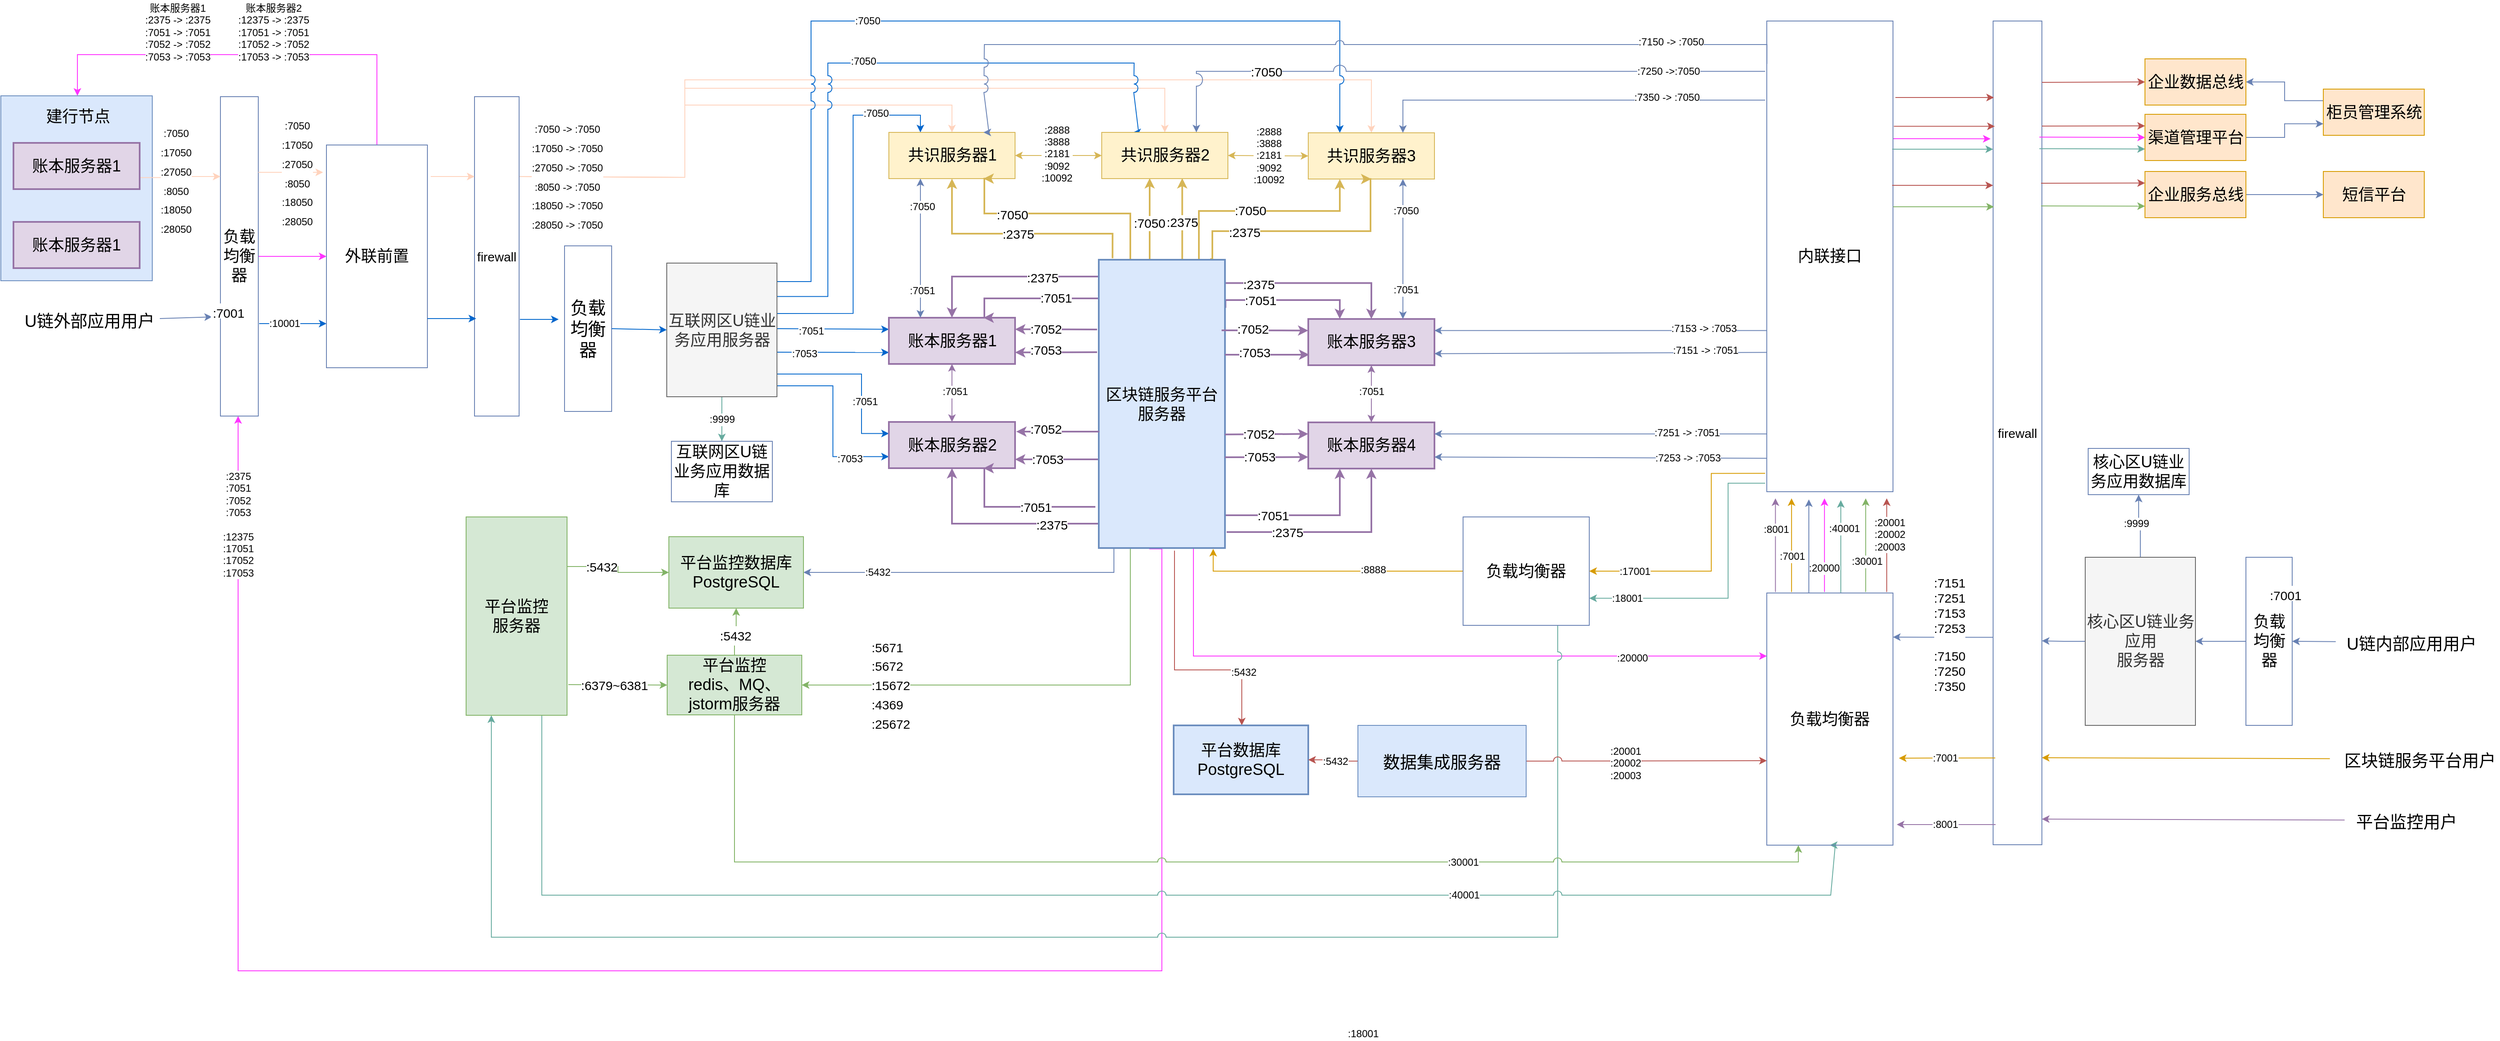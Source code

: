 <mxfile version="12.1.4" type="github" pages="1">
  <diagram id="IZBP0mqrMQUnNwASLiVP" name="Page-1">
    <mxGraphModel dx="1864" dy="1138" grid="0" gridSize="10" guides="1" tooltips="1" connect="1" arrows="1" fold="1" page="1" pageScale="1" pageWidth="30000" pageHeight="40000" math="0" shadow="0">
      <root>
        <mxCell id="0"/>
        <mxCell id="1" parent="0"/>
        <mxCell id="gY8Zco-nnhK0H6aGIAgo-136" value="负载均衡器" style="rounded=0;whiteSpace=wrap;html=1;labelBackgroundColor=none;strokeColor=#6881B3;fillColor=none;fontSize=21;align=center;" parent="1" vertex="1">
          <mxGeometry x="907" y="2427.5" width="56" height="197" as="geometry"/>
        </mxCell>
        <mxCell id="wNHHVUWYG327KDc-E-Of-187" style="edgeStyle=orthogonalEdgeStyle;rounded=0;jumpStyle=arc;jumpSize=10;orthogonalLoop=1;jettySize=auto;html=1;exitX=1;exitY=0.5;exitDx=0;exitDy=0;entryX=0;entryY=0.5;entryDx=0;entryDy=0;startArrow=none;startFill=0;startSize=6;endArrow=classic;endFill=1;endSize=6;strokeColor=#FF33FF;fontSize=19;" edge="1" parent="1" source="gY8Zco-nnhK0H6aGIAgo-140" target="gY8Zco-nnhK0H6aGIAgo-143">
          <mxGeometry relative="1" as="geometry"/>
        </mxCell>
        <mxCell id="gY8Zco-nnhK0H6aGIAgo-140" value="负载均衡器" style="rounded=0;whiteSpace=wrap;html=1;labelBackgroundColor=none;strokeColor=#6881B3;fillColor=none;fontSize=19;align=center;" parent="1" vertex="1">
          <mxGeometry x="498" y="2250" width="45" height="380" as="geometry"/>
        </mxCell>
        <mxCell id="gY8Zco-nnhK0H6aGIAgo-141" value="" style="endArrow=classic;html=1;strokeColor=#6881B3;fontSize=19;entryX=0.031;entryY=0.889;entryDx=0;entryDy=0;exitX=1.012;exitY=0.5;exitDx=0;exitDy=0;exitPerimeter=0;entryPerimeter=0;" parent="1" target="gY8Zco-nnhK0H6aGIAgo-252" edge="1" source="sTmjkf9wLWOesbdi5qTJ-50">
          <mxGeometry width="50" height="50" relative="1" as="geometry">
            <mxPoint x="443" y="2559.5" as="sourcePoint"/>
            <mxPoint x="426.5" y="2534.5" as="targetPoint"/>
          </mxGeometry>
        </mxCell>
        <mxCell id="wNHHVUWYG327KDc-E-Of-189" style="edgeStyle=orthogonalEdgeStyle;rounded=0;jumpStyle=arc;jumpSize=10;orthogonalLoop=1;jettySize=auto;html=1;exitX=0.5;exitY=0;exitDx=0;exitDy=0;entryX=0.5;entryY=0;entryDx=0;entryDy=0;startArrow=none;startFill=0;startSize=6;endArrow=classic;endFill=1;endSize=6;strokeColor=#FF33FF;fontSize=19;" edge="1" parent="1" source="gY8Zco-nnhK0H6aGIAgo-143" target="wNHHVUWYG327KDc-E-Of-166">
          <mxGeometry relative="1" as="geometry">
            <Array as="points">
              <mxPoint x="684" y="2200"/>
              <mxPoint x="328" y="2200"/>
            </Array>
          </mxGeometry>
        </mxCell>
        <mxCell id="gY8Zco-nnhK0H6aGIAgo-143" value="外联前置" style="rounded=0;whiteSpace=wrap;html=1;labelBackgroundColor=none;strokeColor=#6881B3;fillColor=none;fontSize=19;align=center;" parent="1" vertex="1">
          <mxGeometry x="624" y="2307.5" width="120" height="265" as="geometry"/>
        </mxCell>
        <mxCell id="wNHHVUWYG327KDc-E-Of-183" style="edgeStyle=orthogonalEdgeStyle;rounded=0;jumpStyle=arc;jumpSize=10;orthogonalLoop=1;jettySize=auto;html=1;exitX=1;exitY=0.25;exitDx=0;exitDy=0;entryX=0.5;entryY=0;entryDx=0;entryDy=0;startArrow=none;startFill=0;startSize=6;endArrow=classic;endFill=1;endSize=6;strokeColor=#FFD3BD;fontSize=19;" edge="1" parent="1" source="gY8Zco-nnhK0H6aGIAgo-145" target="gY8Zco-nnhK0H6aGIAgo-166">
          <mxGeometry relative="1" as="geometry">
            <Array as="points">
              <mxPoint x="1050" y="2346"/>
              <mxPoint x="1050" y="2230"/>
              <mxPoint x="1866" y="2230"/>
            </Array>
          </mxGeometry>
        </mxCell>
        <mxCell id="wNHHVUWYG327KDc-E-Of-184" style="edgeStyle=orthogonalEdgeStyle;rounded=0;jumpStyle=arc;jumpSize=10;orthogonalLoop=1;jettySize=auto;html=1;exitX=1;exitY=0.25;exitDx=0;exitDy=0;entryX=0.5;entryY=0;entryDx=0;entryDy=0;startArrow=none;startFill=0;startSize=6;endArrow=classic;endFill=1;endSize=6;strokeColor=#FFD3BD;fontSize=19;" edge="1" parent="1" source="gY8Zco-nnhK0H6aGIAgo-145" target="gY8Zco-nnhK0H6aGIAgo-165">
          <mxGeometry relative="1" as="geometry">
            <Array as="points">
              <mxPoint x="1050" y="2346"/>
              <mxPoint x="1050" y="2240"/>
              <mxPoint x="1620" y="2240"/>
            </Array>
          </mxGeometry>
        </mxCell>
        <mxCell id="wNHHVUWYG327KDc-E-Of-185" style="edgeStyle=orthogonalEdgeStyle;rounded=0;jumpStyle=arc;jumpSize=10;orthogonalLoop=1;jettySize=auto;html=1;exitX=1;exitY=0.25;exitDx=0;exitDy=0;entryX=0.5;entryY=0;entryDx=0;entryDy=0;startArrow=none;startFill=0;startSize=6;endArrow=classic;endFill=1;endSize=6;strokeColor=#FFD3BD;fontSize=19;" edge="1" parent="1" source="gY8Zco-nnhK0H6aGIAgo-145" target="gY8Zco-nnhK0H6aGIAgo-164">
          <mxGeometry relative="1" as="geometry">
            <Array as="points">
              <mxPoint x="1050" y="2346"/>
              <mxPoint x="1050" y="2260"/>
              <mxPoint x="1368" y="2260"/>
            </Array>
          </mxGeometry>
        </mxCell>
        <mxCell id="wNHHVUWYG327KDc-E-Of-186" value="&lt;span style=&quot;font-size: 12px&quot;&gt;:7050 -&amp;gt; :7050&lt;/span&gt;&lt;br style=&quot;font-size: 12px&quot;&gt;&lt;span style=&quot;font-size: 12px&quot;&gt;:17050 -&amp;gt; :7050&lt;/span&gt;&lt;br style=&quot;font-size: 12px&quot;&gt;&lt;span style=&quot;font-size: 12px&quot;&gt;:27050&amp;nbsp;&lt;/span&gt;&lt;span style=&quot;font-size: 12px&quot;&gt;-&amp;gt; :7050&lt;/span&gt;&lt;br style=&quot;font-size: 12px&quot;&gt;&lt;span style=&quot;font-size: 12px&quot;&gt;:8050&amp;nbsp;&lt;/span&gt;&lt;span style=&quot;font-size: 12px&quot;&gt;-&amp;gt; :7050&lt;/span&gt;&lt;br style=&quot;font-size: 12px&quot;&gt;&lt;span style=&quot;font-size: 12px&quot;&gt;:18050&amp;nbsp;&lt;/span&gt;&lt;span style=&quot;font-size: 12px&quot;&gt;-&amp;gt; :7050&lt;/span&gt;&lt;br style=&quot;font-size: 12px&quot;&gt;&lt;span style=&quot;font-size: 12px&quot;&gt;:28050&amp;nbsp;&lt;/span&gt;&lt;span style=&quot;font-size: 12px&quot;&gt;-&amp;gt; :7050&lt;/span&gt;" style="text;html=1;resizable=0;points=[];align=center;verticalAlign=middle;labelBackgroundColor=#ffffff;fontSize=19;" vertex="1" connectable="0" parent="wNHHVUWYG327KDc-E-Of-185">
          <mxGeometry x="-0.817" y="2" relative="1" as="geometry">
            <mxPoint as="offset"/>
          </mxGeometry>
        </mxCell>
        <mxCell id="gY8Zco-nnhK0H6aGIAgo-145" value="firewall" style="rounded=0;whiteSpace=wrap;html=1;labelBackgroundColor=none;strokeColor=#6881B3;fillColor=none;fontSize=15;align=center;" parent="1" vertex="1">
          <mxGeometry x="800" y="2250" width="53" height="380" as="geometry"/>
        </mxCell>
        <mxCell id="wNHHVUWYG327KDc-E-Of-141" style="edgeStyle=orthogonalEdgeStyle;rounded=0;jumpStyle=arc;jumpSize=10;orthogonalLoop=1;jettySize=auto;html=1;exitX=0.5;exitY=1;exitDx=0;exitDy=0;entryX=0.5;entryY=0;entryDx=0;entryDy=0;startArrow=none;startFill=0;endArrow=classic;endFill=1;strokeColor=#67AB9F;fontSize=12;" edge="1" parent="1" source="gY8Zco-nnhK0H6aGIAgo-162" target="gY8Zco-nnhK0H6aGIAgo-163">
          <mxGeometry relative="1" as="geometry"/>
        </mxCell>
        <mxCell id="wNHHVUWYG327KDc-E-Of-142" value=":9999" style="text;html=1;resizable=0;points=[];align=center;verticalAlign=middle;labelBackgroundColor=#ffffff;fontSize=12;" vertex="1" connectable="0" parent="wNHHVUWYG327KDc-E-Of-141">
          <mxGeometry relative="1" as="geometry">
            <mxPoint as="offset"/>
          </mxGeometry>
        </mxCell>
        <mxCell id="wNHHVUWYG327KDc-E-Of-143" style="edgeStyle=orthogonalEdgeStyle;rounded=0;jumpStyle=arc;jumpSize=10;orthogonalLoop=1;jettySize=auto;html=1;entryX=0.25;entryY=0;entryDx=0;entryDy=0;startArrow=none;startFill=0;endArrow=classic;endFill=1;strokeColor=#0066CC;fontSize=12;" edge="1" parent="1" source="gY8Zco-nnhK0H6aGIAgo-162" target="gY8Zco-nnhK0H6aGIAgo-166">
          <mxGeometry relative="1" as="geometry">
            <Array as="points">
              <mxPoint x="1200" y="2470"/>
              <mxPoint x="1200" y="2160"/>
              <mxPoint x="1828" y="2160"/>
            </Array>
          </mxGeometry>
        </mxCell>
        <mxCell id="wNHHVUWYG327KDc-E-Of-144" value=":7050" style="text;html=1;resizable=0;points=[];align=center;verticalAlign=middle;labelBackgroundColor=#ffffff;fontSize=12;" vertex="1" connectable="0" parent="wNHHVUWYG327KDc-E-Of-143">
          <mxGeometry x="-0.251" relative="1" as="geometry">
            <mxPoint x="1" as="offset"/>
          </mxGeometry>
        </mxCell>
        <mxCell id="wNHHVUWYG327KDc-E-Of-145" style="edgeStyle=orthogonalEdgeStyle;rounded=0;jumpStyle=arc;jumpSize=10;orthogonalLoop=1;jettySize=auto;html=1;exitX=1;exitY=0.25;exitDx=0;exitDy=0;entryX=0.25;entryY=0;entryDx=0;entryDy=0;startArrow=none;startFill=0;endArrow=classic;endFill=1;strokeColor=#0066CC;fontSize=12;" edge="1" parent="1" source="gY8Zco-nnhK0H6aGIAgo-162" target="gY8Zco-nnhK0H6aGIAgo-165">
          <mxGeometry relative="1" as="geometry">
            <Array as="points">
              <mxPoint x="1220" y="2488"/>
              <mxPoint x="1220" y="2210"/>
              <mxPoint x="1584" y="2210"/>
            </Array>
          </mxGeometry>
        </mxCell>
        <mxCell id="wNHHVUWYG327KDc-E-Of-146" value=":7050" style="text;html=1;resizable=0;points=[];align=center;verticalAlign=middle;labelBackgroundColor=#ffffff;fontSize=12;" vertex="1" connectable="0" parent="wNHHVUWYG327KDc-E-Of-145">
          <mxGeometry x="-0.031" y="2" relative="1" as="geometry">
            <mxPoint as="offset"/>
          </mxGeometry>
        </mxCell>
        <mxCell id="wNHHVUWYG327KDc-E-Of-147" style="edgeStyle=orthogonalEdgeStyle;rounded=0;jumpStyle=arc;jumpSize=10;orthogonalLoop=1;jettySize=auto;html=1;exitX=1.004;exitY=0.377;exitDx=0;exitDy=0;entryX=0.25;entryY=0;entryDx=0;entryDy=0;startArrow=none;startFill=0;endArrow=classic;endFill=1;strokeColor=#0066CC;fontSize=12;exitPerimeter=0;" edge="1" parent="1" source="gY8Zco-nnhK0H6aGIAgo-162" target="gY8Zco-nnhK0H6aGIAgo-164">
          <mxGeometry relative="1" as="geometry">
            <Array as="points">
              <mxPoint x="1250" y="2508"/>
              <mxPoint x="1250" y="2272"/>
              <mxPoint x="1330" y="2272"/>
            </Array>
          </mxGeometry>
        </mxCell>
        <mxCell id="wNHHVUWYG327KDc-E-Of-148" value=":7050" style="text;html=1;resizable=0;points=[];align=center;verticalAlign=middle;labelBackgroundColor=#ffffff;fontSize=12;" vertex="1" connectable="0" parent="wNHHVUWYG327KDc-E-Of-147">
          <mxGeometry x="0.653" y="2" relative="1" as="geometry">
            <mxPoint as="offset"/>
          </mxGeometry>
        </mxCell>
        <mxCell id="wNHHVUWYG327KDc-E-Of-149" style="edgeStyle=orthogonalEdgeStyle;rounded=0;jumpStyle=arc;jumpSize=10;orthogonalLoop=1;jettySize=auto;html=1;entryX=0;entryY=0.25;entryDx=0;entryDy=0;startArrow=none;startFill=0;endArrow=classic;endFill=1;strokeColor=#0066CC;fontSize=12;" edge="1" parent="1" target="gY8Zco-nnhK0H6aGIAgo-167">
          <mxGeometry relative="1" as="geometry">
            <mxPoint x="1160" y="2526" as="sourcePoint"/>
          </mxGeometry>
        </mxCell>
        <mxCell id="wNHHVUWYG327KDc-E-Of-151" value=":7051" style="text;html=1;resizable=0;points=[];align=center;verticalAlign=middle;labelBackgroundColor=#ffffff;fontSize=12;" vertex="1" connectable="0" parent="wNHHVUWYG327KDc-E-Of-149">
          <mxGeometry x="-0.394" y="-2" relative="1" as="geometry">
            <mxPoint as="offset"/>
          </mxGeometry>
        </mxCell>
        <mxCell id="wNHHVUWYG327KDc-E-Of-150" style="edgeStyle=orthogonalEdgeStyle;rounded=0;jumpStyle=arc;jumpSize=10;orthogonalLoop=1;jettySize=auto;html=1;entryX=0;entryY=0.75;entryDx=0;entryDy=0;startArrow=none;startFill=0;endArrow=classic;endFill=1;strokeColor=#0066CC;fontSize=12;" edge="1" parent="1" target="gY8Zco-nnhK0H6aGIAgo-167">
          <mxGeometry relative="1" as="geometry">
            <mxPoint x="1160" y="2554" as="sourcePoint"/>
          </mxGeometry>
        </mxCell>
        <mxCell id="wNHHVUWYG327KDc-E-Of-152" value=":7053" style="text;html=1;resizable=0;points=[];align=center;verticalAlign=middle;labelBackgroundColor=#ffffff;fontSize=12;" vertex="1" connectable="0" parent="wNHHVUWYG327KDc-E-Of-150">
          <mxGeometry x="-0.515" y="-2" relative="1" as="geometry">
            <mxPoint as="offset"/>
          </mxGeometry>
        </mxCell>
        <mxCell id="wNHHVUWYG327KDc-E-Of-154" style="edgeStyle=orthogonalEdgeStyle;rounded=0;jumpStyle=arc;jumpSize=10;orthogonalLoop=1;jettySize=auto;html=1;exitX=1.004;exitY=0.918;exitDx=0;exitDy=0;entryX=0;entryY=0.75;entryDx=0;entryDy=0;startArrow=none;startFill=0;endArrow=classic;endFill=1;strokeColor=#0066CC;fontSize=12;exitPerimeter=0;" edge="1" parent="1" source="gY8Zco-nnhK0H6aGIAgo-162" target="gY8Zco-nnhK0H6aGIAgo-168">
          <mxGeometry relative="1" as="geometry"/>
        </mxCell>
        <mxCell id="wNHHVUWYG327KDc-E-Of-157" value=":7053" style="text;html=1;resizable=0;points=[];align=center;verticalAlign=middle;labelBackgroundColor=#ffffff;fontSize=12;" vertex="1" connectable="0" parent="wNHHVUWYG327KDc-E-Of-154">
          <mxGeometry x="0.574" y="-2" relative="1" as="geometry">
            <mxPoint as="offset"/>
          </mxGeometry>
        </mxCell>
        <mxCell id="wNHHVUWYG327KDc-E-Of-155" style="edgeStyle=orthogonalEdgeStyle;rounded=0;jumpStyle=arc;jumpSize=10;orthogonalLoop=1;jettySize=auto;html=1;entryX=0;entryY=0.25;entryDx=0;entryDy=0;startArrow=none;startFill=0;endArrow=classic;endFill=1;strokeColor=#0066CC;fontSize=12;" edge="1" parent="1" target="gY8Zco-nnhK0H6aGIAgo-168">
          <mxGeometry relative="1" as="geometry">
            <mxPoint x="1160" y="2580" as="sourcePoint"/>
            <Array as="points">
              <mxPoint x="1260" y="2580"/>
              <mxPoint x="1260" y="2650"/>
            </Array>
          </mxGeometry>
        </mxCell>
        <mxCell id="wNHHVUWYG327KDc-E-Of-156" value=":7051" style="text;html=1;resizable=0;points=[];align=center;verticalAlign=middle;labelBackgroundColor=#ffffff;fontSize=12;" vertex="1" connectable="0" parent="wNHHVUWYG327KDc-E-Of-155">
          <mxGeometry x="-0.01" y="-32" relative="1" as="geometry">
            <mxPoint x="36" y="32" as="offset"/>
          </mxGeometry>
        </mxCell>
        <mxCell id="gY8Zco-nnhK0H6aGIAgo-162" value="互联网区U链业务应用服务器" style="rounded=0;whiteSpace=wrap;html=1;labelBackgroundColor=none;strokeColor=#666666;fillColor=#f5f5f5;fontSize=19;align=center;fontColor=#333333;" parent="1" vertex="1">
          <mxGeometry x="1028.5" y="2448" width="131" height="159" as="geometry"/>
        </mxCell>
        <mxCell id="gY8Zco-nnhK0H6aGIAgo-163" value="互联网区U链业务应用数据库" style="rounded=0;whiteSpace=wrap;html=1;labelBackgroundColor=none;strokeColor=#6881B3;fillColor=none;fontSize=19;align=center;" parent="1" vertex="1">
          <mxGeometry x="1034" y="2660" width="120" height="72" as="geometry"/>
        </mxCell>
        <mxCell id="gY8Zco-nnhK0H6aGIAgo-164" value="共识服务器1" style="rounded=0;whiteSpace=wrap;html=1;labelBackgroundColor=none;strokeColor=#d6b656;fillColor=#fff2cc;fontSize=19;align=center;" parent="1" vertex="1">
          <mxGeometry x="1292.5" y="2292.5" width="150" height="55" as="geometry"/>
        </mxCell>
        <mxCell id="gY8Zco-nnhK0H6aGIAgo-165" value="共识服务器2" style="rounded=0;whiteSpace=wrap;html=1;labelBackgroundColor=none;strokeColor=#d6b656;fillColor=#fff2cc;fontSize=19;align=center;" parent="1" vertex="1">
          <mxGeometry x="1545.5" y="2292.5" width="150" height="55" as="geometry"/>
        </mxCell>
        <mxCell id="gY8Zco-nnhK0H6aGIAgo-166" value="共识服务器3" style="rounded=0;whiteSpace=wrap;html=1;labelBackgroundColor=none;strokeColor=#d6b656;fillColor=#fff2cc;fontSize=19;align=center;" parent="1" vertex="1">
          <mxGeometry x="1791" y="2293" width="150" height="55" as="geometry"/>
        </mxCell>
        <mxCell id="gY8Zco-nnhK0H6aGIAgo-167" value="账本服务器1" style="rounded=0;whiteSpace=wrap;html=1;labelBackgroundColor=none;strokeColor=#9673a6;fillColor=#e1d5e7;fontSize=19;align=center;strokeWidth=2;" parent="1" vertex="1">
          <mxGeometry x="1292.5" y="2513" width="150" height="55" as="geometry"/>
        </mxCell>
        <mxCell id="gY8Zco-nnhK0H6aGIAgo-168" value="账本服务器2" style="rounded=0;whiteSpace=wrap;html=1;labelBackgroundColor=none;strokeColor=#9673a6;fillColor=#e1d5e7;fontSize=19;align=center;strokeWidth=2;" parent="1" vertex="1">
          <mxGeometry x="1292.5" y="2637" width="150" height="55" as="geometry"/>
        </mxCell>
        <mxCell id="gY8Zco-nnhK0H6aGIAgo-169" value="账本服务器3" style="rounded=0;whiteSpace=wrap;html=1;labelBackgroundColor=none;strokeColor=#9673a6;fillColor=#e1d5e7;fontSize=19;align=center;strokeWidth=2;" parent="1" vertex="1">
          <mxGeometry x="1791" y="2514.5" width="150" height="55" as="geometry"/>
        </mxCell>
        <mxCell id="gY8Zco-nnhK0H6aGIAgo-170" value="账本服务器4" style="rounded=0;whiteSpace=wrap;html=1;labelBackgroundColor=none;strokeColor=#9673a6;fillColor=#e1d5e7;fontSize=19;align=center;strokeWidth=2;" parent="1" vertex="1">
          <mxGeometry x="1791" y="2637.5" width="150" height="55" as="geometry"/>
        </mxCell>
        <mxCell id="gY8Zco-nnhK0H6aGIAgo-171" style="edgeStyle=orthogonalEdgeStyle;rounded=0;orthogonalLoop=1;jettySize=auto;html=1;entryX=0.5;entryY=0;entryDx=0;entryDy=0;strokeColor=#9673a6;fontSize=15;strokeWidth=2;fillColor=#e1d5e7;" parent="1" source="gY8Zco-nnhK0H6aGIAgo-204" target="gY8Zco-nnhK0H6aGIAgo-167" edge="1">
          <mxGeometry relative="1" as="geometry">
            <mxPoint x="1541" y="2488" as="sourcePoint"/>
            <Array as="points">
              <mxPoint x="1368" y="2464"/>
            </Array>
          </mxGeometry>
        </mxCell>
        <mxCell id="gY8Zco-nnhK0H6aGIAgo-172" value=":2375" style="text;html=1;resizable=0;points=[];align=center;verticalAlign=middle;labelBackgroundColor=#ffffff;fontSize=15;" parent="gY8Zco-nnhK0H6aGIAgo-171" vertex="1" connectable="0">
          <mxGeometry x="-0.169" y="-1" relative="1" as="geometry">
            <mxPoint x="25.5" y="1.5" as="offset"/>
          </mxGeometry>
        </mxCell>
        <mxCell id="gY8Zco-nnhK0H6aGIAgo-173" style="edgeStyle=orthogonalEdgeStyle;rounded=0;orthogonalLoop=1;jettySize=auto;html=1;exitX=0.004;exitY=0.191;exitDx=0;exitDy=0;entryX=0.75;entryY=0;entryDx=0;entryDy=0;strokeColor=#9673a6;fontSize=15;exitPerimeter=0;strokeWidth=2;fillColor=#e1d5e7;" parent="1" source="gY8Zco-nnhK0H6aGIAgo-204" target="gY8Zco-nnhK0H6aGIAgo-167" edge="1">
          <mxGeometry relative="1" as="geometry">
            <Array as="points">
              <mxPoint x="1542" y="2490"/>
              <mxPoint x="1406" y="2490"/>
            </Array>
          </mxGeometry>
        </mxCell>
        <mxCell id="gY8Zco-nnhK0H6aGIAgo-174" value=":7051" style="text;html=1;resizable=0;points=[];align=center;verticalAlign=middle;labelBackgroundColor=#ffffff;fontSize=15;" parent="gY8Zco-nnhK0H6aGIAgo-173" vertex="1" connectable="0">
          <mxGeometry x="-0.207" y="-1" relative="1" as="geometry">
            <mxPoint as="offset"/>
          </mxGeometry>
        </mxCell>
        <mxCell id="gY8Zco-nnhK0H6aGIAgo-175" style="edgeStyle=orthogonalEdgeStyle;rounded=0;orthogonalLoop=1;jettySize=auto;html=1;entryX=0.5;entryY=1;entryDx=0;entryDy=0;strokeColor=#9673a6;fontSize=15;exitX=0.004;exitY=0.939;exitDx=0;exitDy=0;exitPerimeter=0;strokeWidth=2;fillColor=#e1d5e7;" parent="1" source="gY8Zco-nnhK0H6aGIAgo-204" target="gY8Zco-nnhK0H6aGIAgo-168" edge="1">
          <mxGeometry relative="1" as="geometry">
            <Array as="points">
              <mxPoint x="1542" y="2758"/>
              <mxPoint x="1368" y="2758"/>
            </Array>
          </mxGeometry>
        </mxCell>
        <mxCell id="gY8Zco-nnhK0H6aGIAgo-176" value=":2375" style="text;html=1;resizable=0;points=[];align=center;verticalAlign=middle;labelBackgroundColor=#ffffff;fontSize=15;" parent="gY8Zco-nnhK0H6aGIAgo-175" vertex="1" connectable="0">
          <mxGeometry x="-0.401" y="1" relative="1" as="geometry">
            <mxPoint x="10" as="offset"/>
          </mxGeometry>
        </mxCell>
        <mxCell id="gY8Zco-nnhK0H6aGIAgo-177" style="edgeStyle=orthogonalEdgeStyle;rounded=0;orthogonalLoop=1;jettySize=auto;html=1;entryX=0.75;entryY=1;entryDx=0;entryDy=0;strokeColor=#9673a6;fontSize=15;strokeWidth=2;exitX=-0.027;exitY=0.857;exitDx=0;exitDy=0;exitPerimeter=0;fillColor=#e1d5e7;" parent="1" source="gY8Zco-nnhK0H6aGIAgo-204" target="gY8Zco-nnhK0H6aGIAgo-168" edge="1">
          <mxGeometry relative="1" as="geometry">
            <mxPoint x="1541" y="2706" as="sourcePoint"/>
            <Array as="points">
              <mxPoint x="1406" y="2738"/>
            </Array>
          </mxGeometry>
        </mxCell>
        <mxCell id="gY8Zco-nnhK0H6aGIAgo-178" value=":7051" style="text;html=1;resizable=0;points=[];align=center;verticalAlign=middle;labelBackgroundColor=#ffffff;fontSize=15;" parent="gY8Zco-nnhK0H6aGIAgo-177" vertex="1" connectable="0">
          <mxGeometry x="-0.136" relative="1" as="geometry">
            <mxPoint x="6" as="offset"/>
          </mxGeometry>
        </mxCell>
        <mxCell id="gY8Zco-nnhK0H6aGIAgo-179" style="edgeStyle=orthogonalEdgeStyle;rounded=0;orthogonalLoop=1;jettySize=auto;html=1;exitX=0.994;exitY=0.081;exitDx=0;exitDy=0;entryX=0.5;entryY=0;entryDx=0;entryDy=0;strokeColor=#9673a6;fontSize=15;exitPerimeter=0;strokeWidth=2;fillColor=#e1d5e7;" parent="1" source="gY8Zco-nnhK0H6aGIAgo-204" target="gY8Zco-nnhK0H6aGIAgo-169" edge="1">
          <mxGeometry relative="1" as="geometry">
            <Array as="points">
              <mxPoint x="1866" y="2472"/>
            </Array>
          </mxGeometry>
        </mxCell>
        <mxCell id="gY8Zco-nnhK0H6aGIAgo-180" value=":2375" style="text;html=1;resizable=0;points=[];align=center;verticalAlign=middle;labelBackgroundColor=#ffffff;fontSize=15;" parent="gY8Zco-nnhK0H6aGIAgo-179" vertex="1" connectable="0">
          <mxGeometry x="-0.615" y="-1" relative="1" as="geometry">
            <mxPoint x="-1.5" y="-0.5" as="offset"/>
          </mxGeometry>
        </mxCell>
        <mxCell id="gY8Zco-nnhK0H6aGIAgo-181" style="edgeStyle=orthogonalEdgeStyle;rounded=0;orthogonalLoop=1;jettySize=auto;html=1;exitX=1.004;exitY=0.167;exitDx=0;exitDy=0;entryX=0.25;entryY=0;entryDx=0;entryDy=0;strokeColor=#9673a6;fontSize=15;exitPerimeter=0;strokeWidth=2;fillColor=#e1d5e7;" parent="1" source="gY8Zco-nnhK0H6aGIAgo-204" target="gY8Zco-nnhK0H6aGIAgo-169" edge="1">
          <mxGeometry relative="1" as="geometry">
            <Array as="points">
              <mxPoint x="1692" y="2492"/>
              <mxPoint x="1828" y="2492"/>
            </Array>
          </mxGeometry>
        </mxCell>
        <mxCell id="gY8Zco-nnhK0H6aGIAgo-182" value=":7051" style="text;html=1;resizable=0;points=[];align=center;verticalAlign=middle;labelBackgroundColor=#ffffff;fontSize=15;" parent="gY8Zco-nnhK0H6aGIAgo-181" vertex="1" connectable="0">
          <mxGeometry x="-0.583" relative="1" as="geometry">
            <mxPoint x="15.5" as="offset"/>
          </mxGeometry>
        </mxCell>
        <mxCell id="gY8Zco-nnhK0H6aGIAgo-183" style="edgeStyle=orthogonalEdgeStyle;rounded=0;orthogonalLoop=1;jettySize=auto;html=1;entryX=0.5;entryY=1;entryDx=0;entryDy=0;strokeColor=#9673a6;fontSize=15;strokeWidth=2;fillColor=#e1d5e7;" parent="1" target="gY8Zco-nnhK0H6aGIAgo-170" edge="1">
          <mxGeometry relative="1" as="geometry">
            <Array as="points">
              <mxPoint x="1694" y="2768"/>
              <mxPoint x="1866" y="2768"/>
            </Array>
            <mxPoint x="1694" y="2768" as="sourcePoint"/>
          </mxGeometry>
        </mxCell>
        <mxCell id="gY8Zco-nnhK0H6aGIAgo-184" value=":2375" style="text;html=1;resizable=0;points=[];align=center;verticalAlign=middle;labelBackgroundColor=#ffffff;fontSize=15;" parent="gY8Zco-nnhK0H6aGIAgo-183" vertex="1" connectable="0">
          <mxGeometry x="-0.656" relative="1" as="geometry">
            <mxPoint x="29" as="offset"/>
          </mxGeometry>
        </mxCell>
        <mxCell id="gY8Zco-nnhK0H6aGIAgo-185" style="edgeStyle=orthogonalEdgeStyle;rounded=0;orthogonalLoop=1;jettySize=auto;html=1;entryX=0.25;entryY=1;entryDx=0;entryDy=0;strokeColor=#9673a6;fontSize=15;strokeWidth=2;exitX=0.987;exitY=0.892;exitDx=0;exitDy=0;exitPerimeter=0;fillColor=#e1d5e7;" parent="1" source="gY8Zco-nnhK0H6aGIAgo-204" target="gY8Zco-nnhK0H6aGIAgo-170" edge="1">
          <mxGeometry relative="1" as="geometry">
            <Array as="points">
              <mxPoint x="1688" y="2750"/>
              <mxPoint x="1688" y="2748"/>
              <mxPoint x="1828" y="2748"/>
            </Array>
            <mxPoint x="1688" y="2714" as="sourcePoint"/>
          </mxGeometry>
        </mxCell>
        <mxCell id="gY8Zco-nnhK0H6aGIAgo-186" value=":7051" style="text;html=1;resizable=0;points=[];align=center;verticalAlign=middle;labelBackgroundColor=#ffffff;fontSize=15;" parent="gY8Zco-nnhK0H6aGIAgo-185" vertex="1" connectable="0">
          <mxGeometry x="-0.63" relative="1" as="geometry">
            <mxPoint x="28" as="offset"/>
          </mxGeometry>
        </mxCell>
        <mxCell id="gY8Zco-nnhK0H6aGIAgo-187" style="edgeStyle=orthogonalEdgeStyle;rounded=0;orthogonalLoop=1;jettySize=auto;html=1;exitX=0.109;exitY=-0.005;exitDx=0;exitDy=0;entryX=0.5;entryY=1;entryDx=0;entryDy=0;strokeColor=#d6b656;fontSize=15;exitPerimeter=0;strokeWidth=2;fillColor=#fff2cc;" parent="1" source="gY8Zco-nnhK0H6aGIAgo-204" target="gY8Zco-nnhK0H6aGIAgo-164" edge="1">
          <mxGeometry relative="1" as="geometry">
            <Array as="points">
              <mxPoint x="1558" y="2413"/>
              <mxPoint x="1368" y="2413"/>
            </Array>
          </mxGeometry>
        </mxCell>
        <mxCell id="gY8Zco-nnhK0H6aGIAgo-188" value=":2375" style="text;html=1;resizable=0;points=[];align=center;verticalAlign=middle;labelBackgroundColor=#ffffff;fontSize=15;" parent="gY8Zco-nnhK0H6aGIAgo-187" vertex="1" connectable="0">
          <mxGeometry x="-0.005" relative="1" as="geometry">
            <mxPoint as="offset"/>
          </mxGeometry>
        </mxCell>
        <mxCell id="gY8Zco-nnhK0H6aGIAgo-189" style="edgeStyle=orthogonalEdgeStyle;rounded=0;orthogonalLoop=1;jettySize=auto;html=1;exitX=0.25;exitY=0;exitDx=0;exitDy=0;entryX=0.75;entryY=1;entryDx=0;entryDy=0;strokeColor=#d6b656;fontSize=15;strokeWidth=2;fillColor=#fff2cc;" parent="1" source="gY8Zco-nnhK0H6aGIAgo-204" target="gY8Zco-nnhK0H6aGIAgo-164" edge="1">
          <mxGeometry relative="1" as="geometry">
            <Array as="points">
              <mxPoint x="1580" y="2389"/>
              <mxPoint x="1406" y="2389"/>
            </Array>
          </mxGeometry>
        </mxCell>
        <mxCell id="gY8Zco-nnhK0H6aGIAgo-190" value=":7050" style="text;html=1;resizable=0;points=[];align=center;verticalAlign=middle;labelBackgroundColor=#ffffff;fontSize=15;" parent="gY8Zco-nnhK0H6aGIAgo-189" vertex="1" connectable="0">
          <mxGeometry x="0.441" y="1" relative="1" as="geometry">
            <mxPoint as="offset"/>
          </mxGeometry>
        </mxCell>
        <mxCell id="gY8Zco-nnhK0H6aGIAgo-191" style="edgeStyle=orthogonalEdgeStyle;rounded=0;orthogonalLoop=1;jettySize=auto;html=1;exitX=0.5;exitY=0;exitDx=0;exitDy=0;entryX=0.38;entryY=0.991;entryDx=0;entryDy=0;entryPerimeter=0;strokeColor=#d6b656;fontSize=15;strokeWidth=2;fillColor=#fff2cc;" parent="1" source="gY8Zco-nnhK0H6aGIAgo-204" target="gY8Zco-nnhK0H6aGIAgo-165" edge="1">
          <mxGeometry relative="1" as="geometry">
            <Array as="points">
              <mxPoint x="1603" y="2464"/>
            </Array>
          </mxGeometry>
        </mxCell>
        <mxCell id="gY8Zco-nnhK0H6aGIAgo-192" value=":7050" style="text;html=1;resizable=0;points=[];align=center;verticalAlign=middle;labelBackgroundColor=#ffffff;fontSize=15;" parent="gY8Zco-nnhK0H6aGIAgo-191" vertex="1" connectable="0">
          <mxGeometry x="0.304" y="1" relative="1" as="geometry">
            <mxPoint as="offset"/>
          </mxGeometry>
        </mxCell>
        <mxCell id="gY8Zco-nnhK0H6aGIAgo-193" style="edgeStyle=orthogonalEdgeStyle;rounded=0;orthogonalLoop=1;jettySize=auto;html=1;exitX=0.5;exitY=0;exitDx=0;exitDy=0;entryX=0.638;entryY=0.991;entryDx=0;entryDy=0;entryPerimeter=0;strokeColor=#d6b656;fontSize=15;strokeWidth=2;fillColor=#fff2cc;" parent="1" source="gY8Zco-nnhK0H6aGIAgo-204" target="gY8Zco-nnhK0H6aGIAgo-165" edge="1">
          <mxGeometry relative="1" as="geometry">
            <Array as="points">
              <mxPoint x="1641" y="2464"/>
            </Array>
          </mxGeometry>
        </mxCell>
        <mxCell id="gY8Zco-nnhK0H6aGIAgo-194" value=":2375" style="text;html=1;resizable=0;points=[];align=center;verticalAlign=middle;labelBackgroundColor=#ffffff;fontSize=15;" parent="gY8Zco-nnhK0H6aGIAgo-193" vertex="1" connectable="0">
          <mxGeometry x="0.333" relative="1" as="geometry">
            <mxPoint y="-2" as="offset"/>
          </mxGeometry>
        </mxCell>
        <mxCell id="gY8Zco-nnhK0H6aGIAgo-195" style="edgeStyle=orthogonalEdgeStyle;rounded=0;orthogonalLoop=1;jettySize=auto;html=1;exitX=0.89;exitY=-0.005;exitDx=0;exitDy=0;entryX=0.5;entryY=1;entryDx=0;entryDy=0;strokeColor=#d6b656;fontSize=15;exitPerimeter=0;strokeWidth=2;fillColor=#fff2cc;" parent="1" source="gY8Zco-nnhK0H6aGIAgo-204" target="gY8Zco-nnhK0H6aGIAgo-166" edge="1">
          <mxGeometry relative="1" as="geometry">
            <Array as="points">
              <mxPoint x="1675" y="2464"/>
              <mxPoint x="1677" y="2464"/>
              <mxPoint x="1677" y="2410"/>
              <mxPoint x="1865" y="2410"/>
            </Array>
          </mxGeometry>
        </mxCell>
        <mxCell id="gY8Zco-nnhK0H6aGIAgo-196" value=":2375" style="text;html=1;resizable=0;points=[];align=center;verticalAlign=middle;labelBackgroundColor=#ffffff;fontSize=15;" parent="gY8Zco-nnhK0H6aGIAgo-195" vertex="1" connectable="0">
          <mxGeometry x="-0.33" y="-1" relative="1" as="geometry">
            <mxPoint x="5" as="offset"/>
          </mxGeometry>
        </mxCell>
        <mxCell id="gY8Zco-nnhK0H6aGIAgo-197" style="edgeStyle=orthogonalEdgeStyle;rounded=0;orthogonalLoop=1;jettySize=auto;html=1;exitX=0.75;exitY=0;exitDx=0;exitDy=0;entryX=0.25;entryY=1;entryDx=0;entryDy=0;strokeColor=#d6b656;fontSize=15;strokeWidth=2;fillColor=#fff2cc;" parent="1" source="gY8Zco-nnhK0H6aGIAgo-204" target="gY8Zco-nnhK0H6aGIAgo-166" edge="1">
          <mxGeometry relative="1" as="geometry">
            <Array as="points">
              <mxPoint x="1661" y="2464"/>
              <mxPoint x="1661" y="2386"/>
              <mxPoint x="1828" y="2386"/>
            </Array>
          </mxGeometry>
        </mxCell>
        <mxCell id="gY8Zco-nnhK0H6aGIAgo-198" value=":7050" style="text;html=1;resizable=0;points=[];align=center;verticalAlign=middle;labelBackgroundColor=#ffffff;fontSize=15;" parent="gY8Zco-nnhK0H6aGIAgo-197" vertex="1" connectable="0">
          <mxGeometry x="0.064" y="1" relative="1" as="geometry">
            <mxPoint as="offset"/>
          </mxGeometry>
        </mxCell>
        <mxCell id="z6z0s-MIZYobqjLazBSK-6" style="edgeStyle=orthogonalEdgeStyle;rounded=0;orthogonalLoop=1;jettySize=auto;html=1;exitX=0.25;exitY=1;exitDx=0;exitDy=0;entryX=1;entryY=0.5;entryDx=0;entryDy=0;fontSize=19;fillColor=#d5e8d4;strokeColor=#82b366;" parent="1" source="gY8Zco-nnhK0H6aGIAgo-204" target="z6z0s-MIZYobqjLazBSK-1" edge="1">
          <mxGeometry relative="1" as="geometry">
            <Array as="points">
              <mxPoint x="1580" y="2950"/>
            </Array>
          </mxGeometry>
        </mxCell>
        <mxCell id="z6z0s-MIZYobqjLazBSK-8" value="&lt;span style=&quot;font-size: 15px&quot;&gt;:5671&lt;br&gt;:5672&lt;br&gt;:15672&lt;br&gt;:4369&lt;br&gt;:25672&lt;br&gt;&lt;/span&gt;" style="text;html=1;resizable=0;points=[];align=left;verticalAlign=middle;labelBackgroundColor=#ffffff;fontSize=19;" parent="z6z0s-MIZYobqjLazBSK-6" vertex="1" connectable="0">
          <mxGeometry x="0.707" y="-1" relative="1" as="geometry">
            <mxPoint y="1" as="offset"/>
          </mxGeometry>
        </mxCell>
        <mxCell id="wNHHVUWYG327KDc-E-Of-117" style="edgeStyle=orthogonalEdgeStyle;rounded=0;orthogonalLoop=1;jettySize=auto;html=1;exitX=0.12;exitY=1.003;exitDx=0;exitDy=0;entryX=1;entryY=0.5;entryDx=0;entryDy=0;startArrow=none;startFill=0;endArrow=classic;endFill=1;strokeColor=#6881B3;exitPerimeter=0;" edge="1" parent="1" source="gY8Zco-nnhK0H6aGIAgo-204" target="z6z0s-MIZYobqjLazBSK-3">
          <mxGeometry relative="1" as="geometry"/>
        </mxCell>
        <mxCell id="wNHHVUWYG327KDc-E-Of-118" value=":5432" style="text;html=1;resizable=0;points=[];align=center;verticalAlign=middle;labelBackgroundColor=#ffffff;" vertex="1" connectable="0" parent="wNHHVUWYG327KDc-E-Of-117">
          <mxGeometry x="0.556" relative="1" as="geometry">
            <mxPoint as="offset"/>
          </mxGeometry>
        </mxCell>
        <mxCell id="wNHHVUWYG327KDc-E-Of-124" style="edgeStyle=orthogonalEdgeStyle;rounded=0;jumpStyle=arc;jumpSize=10;orthogonalLoop=1;jettySize=auto;html=1;exitX=0.6;exitY=1.009;exitDx=0;exitDy=0;startArrow=none;startFill=0;endArrow=classic;endFill=1;strokeColor=#b85450;fontSize=12;fillColor=#f8cecc;exitPerimeter=0;" edge="1" parent="1" source="gY8Zco-nnhK0H6aGIAgo-204" target="gY8Zco-nnhK0H6aGIAgo-221">
          <mxGeometry relative="1" as="geometry">
            <Array as="points">
              <mxPoint x="1632" y="2932"/>
              <mxPoint x="1712" y="2932"/>
            </Array>
          </mxGeometry>
        </mxCell>
        <mxCell id="wNHHVUWYG327KDc-E-Of-125" value=":5432" style="text;html=1;resizable=0;points=[];align=center;verticalAlign=middle;labelBackgroundColor=#ffffff;fontSize=12;" vertex="1" connectable="0" parent="wNHHVUWYG327KDc-E-Of-124">
          <mxGeometry x="0.562" y="2" relative="1" as="geometry">
            <mxPoint as="offset"/>
          </mxGeometry>
        </mxCell>
        <mxCell id="wNHHVUWYG327KDc-E-Of-168" style="edgeStyle=orthogonalEdgeStyle;rounded=0;jumpStyle=arc;jumpSize=10;orthogonalLoop=1;jettySize=auto;html=1;entryX=0.5;entryY=1;entryDx=0;entryDy=0;startArrow=none;startFill=0;endArrow=classic;endFill=1;strokeColor=#FF33FF;fontSize=19;" edge="1" parent="1">
          <mxGeometry relative="1" as="geometry">
            <mxPoint x="1602" y="2788" as="sourcePoint"/>
            <mxPoint x="519" y="2630" as="targetPoint"/>
            <Array as="points">
              <mxPoint x="1617" y="3290"/>
              <mxPoint x="519" y="3290"/>
            </Array>
          </mxGeometry>
        </mxCell>
        <mxCell id="wNHHVUWYG327KDc-E-Of-190" value=":2375&lt;br&gt;:7051&lt;br&gt;:7052&lt;br&gt;:7053&lt;br&gt;&lt;br&gt;:12375&lt;br&gt;:17051&lt;br&gt;:17052&lt;br&gt;:17053" style="text;html=1;resizable=0;points=[];align=center;verticalAlign=middle;labelBackgroundColor=#ffffff;fontSize=12;" vertex="1" connectable="0" parent="wNHHVUWYG327KDc-E-Of-168">
          <mxGeometry x="0.887" relative="1" as="geometry">
            <mxPoint as="offset"/>
          </mxGeometry>
        </mxCell>
        <mxCell id="wNHHVUWYG327KDc-E-Of-194" style="edgeStyle=orthogonalEdgeStyle;rounded=0;jumpStyle=arc;jumpSize=10;orthogonalLoop=1;jettySize=auto;html=1;exitX=0.75;exitY=1;exitDx=0;exitDy=0;entryX=0;entryY=0.25;entryDx=0;entryDy=0;startArrow=none;startFill=0;startSize=6;endArrow=classic;endFill=1;endSize=6;strokeColor=#FF33FF;fontSize=12;" edge="1" parent="1" source="gY8Zco-nnhK0H6aGIAgo-204" target="wNHHVUWYG327KDc-E-Of-26">
          <mxGeometry relative="1" as="geometry">
            <Array as="points">
              <mxPoint x="1654" y="2916"/>
            </Array>
          </mxGeometry>
        </mxCell>
        <mxCell id="wNHHVUWYG327KDc-E-Of-196" value=":20000" style="text;html=1;resizable=0;points=[];align=center;verticalAlign=middle;labelBackgroundColor=#ffffff;fontSize=12;" vertex="1" connectable="0" parent="wNHHVUWYG327KDc-E-Of-194">
          <mxGeometry x="0.605" y="-2" relative="1" as="geometry">
            <mxPoint as="offset"/>
          </mxGeometry>
        </mxCell>
        <mxCell id="gY8Zco-nnhK0H6aGIAgo-204" value="区块链服务平台服务器" style="rounded=0;whiteSpace=wrap;html=1;labelBackgroundColor=none;strokeColor=#6c8ebf;fillColor=#dae8fc;fontSize=19;align=center;strokeWidth=2;snapToPoint=0;arcSize=12;" parent="1" vertex="1">
          <mxGeometry x="1542" y="2444" width="150" height="343" as="geometry"/>
        </mxCell>
        <mxCell id="gY8Zco-nnhK0H6aGIAgo-205" value="" style="endArrow=classic;html=1;strokeColor=#9673a6;fontSize=15;entryX=1;entryY=0.25;entryDx=0;entryDy=0;strokeWidth=2;fillColor=#e1d5e7;" parent="1" target="gY8Zco-nnhK0H6aGIAgo-167" edge="1">
          <mxGeometry width="50" height="50" relative="1" as="geometry">
            <mxPoint x="1540" y="2527" as="sourcePoint"/>
            <mxPoint x="1528" y="2575" as="targetPoint"/>
          </mxGeometry>
        </mxCell>
        <mxCell id="gY8Zco-nnhK0H6aGIAgo-206" value=":7052" style="text;html=1;resizable=0;points=[];align=center;verticalAlign=middle;labelBackgroundColor=#ffffff;fontSize=15;" parent="gY8Zco-nnhK0H6aGIAgo-205" vertex="1" connectable="0">
          <mxGeometry x="0.361" y="-1" relative="1" as="geometry">
            <mxPoint x="5" as="offset"/>
          </mxGeometry>
        </mxCell>
        <mxCell id="gY8Zco-nnhK0H6aGIAgo-207" value="" style="endArrow=classic;html=1;strokeColor=#9673a6;fontSize=15;entryX=1;entryY=0.75;entryDx=0;entryDy=0;strokeWidth=2;fillColor=#e1d5e7;" parent="1" target="gY8Zco-nnhK0H6aGIAgo-167" edge="1">
          <mxGeometry width="50" height="50" relative="1" as="geometry">
            <mxPoint x="1540" y="2554" as="sourcePoint"/>
            <mxPoint x="1528" y="2621" as="targetPoint"/>
          </mxGeometry>
        </mxCell>
        <mxCell id="gY8Zco-nnhK0H6aGIAgo-208" value=":7053" style="text;html=1;resizable=0;points=[];align=center;verticalAlign=middle;labelBackgroundColor=#ffffff;fontSize=15;" parent="gY8Zco-nnhK0H6aGIAgo-207" vertex="1" connectable="0">
          <mxGeometry x="0.281" y="-3" relative="1" as="geometry">
            <mxPoint x="1" as="offset"/>
          </mxGeometry>
        </mxCell>
        <mxCell id="gY8Zco-nnhK0H6aGIAgo-209" value="" style="endArrow=classic;html=1;strokeColor=#9673a6;fontSize=15;entryX=1;entryY=0.25;entryDx=0;entryDy=0;exitX=-0.006;exitY=0.365;exitDx=0;exitDy=0;exitPerimeter=0;strokeWidth=2;fillColor=#e1d5e7;" parent="1" edge="1">
          <mxGeometry width="50" height="50" relative="1" as="geometry">
            <mxPoint x="1542.5" y="2648.5" as="sourcePoint"/>
            <mxPoint x="1443.9" y="2648.555" as="targetPoint"/>
          </mxGeometry>
        </mxCell>
        <mxCell id="gY8Zco-nnhK0H6aGIAgo-210" value=":7052" style="text;html=1;resizable=0;points=[];align=center;verticalAlign=middle;labelBackgroundColor=#ffffff;fontSize=15;" parent="gY8Zco-nnhK0H6aGIAgo-209" vertex="1" connectable="0">
          <mxGeometry x="0.389" y="-4" relative="1" as="geometry">
            <mxPoint x="5" as="offset"/>
          </mxGeometry>
        </mxCell>
        <mxCell id="gY8Zco-nnhK0H6aGIAgo-211" value="" style="endArrow=classic;html=1;strokeColor=#9673a6;fontSize=15;entryX=1;entryY=0.25;entryDx=0;entryDy=0;exitX=-0.006;exitY=0.365;exitDx=0;exitDy=0;exitPerimeter=0;strokeWidth=2;fillColor=#e1d5e7;" parent="1" edge="1">
          <mxGeometry width="50" height="50" relative="1" as="geometry">
            <mxPoint x="1541" y="2681.5" as="sourcePoint"/>
            <mxPoint x="1442.4" y="2681.555" as="targetPoint"/>
          </mxGeometry>
        </mxCell>
        <mxCell id="gY8Zco-nnhK0H6aGIAgo-212" value=":7053" style="text;html=1;resizable=0;points=[];align=center;verticalAlign=middle;labelBackgroundColor=#ffffff;fontSize=15;" parent="gY8Zco-nnhK0H6aGIAgo-211" vertex="1" connectable="0">
          <mxGeometry x="0.359" y="-1" relative="1" as="geometry">
            <mxPoint x="7" as="offset"/>
          </mxGeometry>
        </mxCell>
        <mxCell id="gY8Zco-nnhK0H6aGIAgo-213" value="" style="endArrow=classic;html=1;strokeColor=#9673a6;fontSize=15;entryX=0;entryY=0.25;entryDx=0;entryDy=0;strokeWidth=2;fillColor=#e1d5e7;" parent="1" target="gY8Zco-nnhK0H6aGIAgo-169" edge="1">
          <mxGeometry width="50" height="50" relative="1" as="geometry">
            <mxPoint x="1688" y="2528" as="sourcePoint"/>
            <mxPoint x="1769" y="2549" as="targetPoint"/>
          </mxGeometry>
        </mxCell>
        <mxCell id="gY8Zco-nnhK0H6aGIAgo-214" value=":7052" style="text;html=1;resizable=0;points=[];align=center;verticalAlign=middle;labelBackgroundColor=#ffffff;fontSize=15;" parent="gY8Zco-nnhK0H6aGIAgo-213" vertex="1" connectable="0">
          <mxGeometry x="-0.365" y="2" relative="1" as="geometry">
            <mxPoint x="4" as="offset"/>
          </mxGeometry>
        </mxCell>
        <mxCell id="gY8Zco-nnhK0H6aGIAgo-215" value="" style="endArrow=classic;html=1;strokeColor=#9673a6;fontSize=15;entryX=0;entryY=0.25;entryDx=0;entryDy=0;strokeWidth=2;fillColor=#e1d5e7;" parent="1" edge="1">
          <mxGeometry width="50" height="50" relative="1" as="geometry">
            <mxPoint x="1692" y="2557" as="sourcePoint"/>
            <mxPoint x="1792.2" y="2556.973" as="targetPoint"/>
          </mxGeometry>
        </mxCell>
        <mxCell id="gY8Zco-nnhK0H6aGIAgo-216" value=":7053" style="text;html=1;resizable=0;points=[];align=center;verticalAlign=middle;labelBackgroundColor=#ffffff;fontSize=15;" parent="gY8Zco-nnhK0H6aGIAgo-215" vertex="1" connectable="0">
          <mxGeometry x="-0.509" y="3" relative="1" as="geometry">
            <mxPoint x="10" as="offset"/>
          </mxGeometry>
        </mxCell>
        <mxCell id="gY8Zco-nnhK0H6aGIAgo-217" value="" style="endArrow=classic;html=1;strokeColor=#9673a6;fontSize=15;entryX=0;entryY=0.25;entryDx=0;entryDy=0;strokeWidth=2;exitX=1;exitY=0.606;exitDx=0;exitDy=0;exitPerimeter=0;fillColor=#e1d5e7;" parent="1" source="gY8Zco-nnhK0H6aGIAgo-204" target="gY8Zco-nnhK0H6aGIAgo-170" edge="1">
          <mxGeometry width="50" height="50" relative="1" as="geometry">
            <mxPoint x="1694" y="2626" as="sourcePoint"/>
            <mxPoint x="1748" y="2628" as="targetPoint"/>
          </mxGeometry>
        </mxCell>
        <mxCell id="gY8Zco-nnhK0H6aGIAgo-218" value=":7052" style="text;html=1;resizable=0;points=[];align=center;verticalAlign=middle;labelBackgroundColor=#ffffff;fontSize=15;" parent="gY8Zco-nnhK0H6aGIAgo-217" vertex="1" connectable="0">
          <mxGeometry x="-0.384" y="1" relative="1" as="geometry">
            <mxPoint x="9" as="offset"/>
          </mxGeometry>
        </mxCell>
        <mxCell id="gY8Zco-nnhK0H6aGIAgo-219" value="" style="endArrow=classic;html=1;strokeColor=#9673a6;fontSize=15;entryX=0;entryY=0.75;entryDx=0;entryDy=0;strokeWidth=2;fillColor=#e1d5e7;" parent="1" target="gY8Zco-nnhK0H6aGIAgo-170" edge="1">
          <mxGeometry width="50" height="50" relative="1" as="geometry">
            <mxPoint x="1692" y="2679" as="sourcePoint"/>
            <mxPoint x="1753" y="2686" as="targetPoint"/>
          </mxGeometry>
        </mxCell>
        <mxCell id="gY8Zco-nnhK0H6aGIAgo-220" value=":7053" style="text;html=1;resizable=0;points=[];align=center;verticalAlign=middle;labelBackgroundColor=#ffffff;fontSize=15;" parent="gY8Zco-nnhK0H6aGIAgo-219" vertex="1" connectable="0">
          <mxGeometry x="-0.34" y="1" relative="1" as="geometry">
            <mxPoint x="8" as="offset"/>
          </mxGeometry>
        </mxCell>
        <mxCell id="gY8Zco-nnhK0H6aGIAgo-221" value="平台数据库&lt;br&gt;PostgreSQL" style="rounded=0;whiteSpace=wrap;html=1;labelBackgroundColor=none;strokeColor=#6c8ebf;fillColor=#dae8fc;fontSize=19;align=center;strokeWidth=2;" parent="1" vertex="1">
          <mxGeometry x="1631" y="2998" width="160" height="82" as="geometry"/>
        </mxCell>
        <mxCell id="gY8Zco-nnhK0H6aGIAgo-247" style="edgeStyle=orthogonalEdgeStyle;rounded=0;comic=0;jumpStyle=arc;jumpSize=15;orthogonalLoop=1;jettySize=auto;html=1;entryX=0.75;entryY=0;entryDx=0;entryDy=0;strokeColor=#6881B3;fontSize=15;exitX=-0.013;exitY=0.107;exitDx=0;exitDy=0;exitPerimeter=0;" parent="1" source="wNHHVUWYG327KDc-E-Of-27" target="gY8Zco-nnhK0H6aGIAgo-165" edge="1">
          <mxGeometry relative="1" as="geometry">
            <Array as="points">
              <mxPoint x="1658" y="2220"/>
            </Array>
            <mxPoint x="2406" y="2220" as="sourcePoint"/>
          </mxGeometry>
        </mxCell>
        <mxCell id="gY8Zco-nnhK0H6aGIAgo-248" value=":7050" style="text;html=1;resizable=0;points=[];align=center;verticalAlign=middle;labelBackgroundColor=#ffffff;fontSize=15;" parent="gY8Zco-nnhK0H6aGIAgo-247" vertex="1" connectable="0">
          <mxGeometry x="0.586" relative="1" as="geometry">
            <mxPoint as="offset"/>
          </mxGeometry>
        </mxCell>
        <mxCell id="wNHHVUWYG327KDc-E-Of-90" value=":7250 -&amp;gt;:7050" style="text;html=1;resizable=0;points=[];align=center;verticalAlign=middle;labelBackgroundColor=#ffffff;" vertex="1" connectable="0" parent="gY8Zco-nnhK0H6aGIAgo-247">
          <mxGeometry x="-0.586" y="-3" relative="1" as="geometry">
            <mxPoint x="40" y="3" as="offset"/>
          </mxGeometry>
        </mxCell>
        <mxCell id="gY8Zco-nnhK0H6aGIAgo-252" value=":7001" style="text;html=1;resizable=0;points=[];autosize=1;align=left;verticalAlign=top;spacingTop=-4;fontSize=15;fillColor=#ffffff;" parent="1" vertex="1">
          <mxGeometry x="486.5" y="2496" width="48" height="18" as="geometry"/>
        </mxCell>
        <mxCell id="gY8Zco-nnhK0H6aGIAgo-255" value="" style="endArrow=classic;html=1;strokeColor=#0066CC;strokeWidth=1;fontSize=15;entryX=0;entryY=0.5;entryDx=0;entryDy=0;exitX=1;exitY=0.5;exitDx=0;exitDy=0;" parent="1" source="gY8Zco-nnhK0H6aGIAgo-136" target="gY8Zco-nnhK0H6aGIAgo-162" edge="1">
          <mxGeometry width="50" height="50" relative="1" as="geometry">
            <mxPoint x="987" y="2589.5" as="sourcePoint"/>
            <mxPoint x="1037" y="2539.5" as="targetPoint"/>
          </mxGeometry>
        </mxCell>
        <mxCell id="gY8Zco-nnhK0H6aGIAgo-263" value="" style="endArrow=classic;startArrow=classic;html=1;strokeColor=#d6b656;exitX=1;exitY=0.5;exitDx=0;exitDy=0;entryX=0;entryY=0.5;entryDx=0;entryDy=0;fillColor=#fff2cc;" parent="1" source="gY8Zco-nnhK0H6aGIAgo-164" target="gY8Zco-nnhK0H6aGIAgo-165" edge="1">
          <mxGeometry width="50" height="50" relative="1" as="geometry">
            <mxPoint x="1479" y="2353" as="sourcePoint"/>
            <mxPoint x="1529" y="2303" as="targetPoint"/>
          </mxGeometry>
        </mxCell>
        <mxCell id="gY8Zco-nnhK0H6aGIAgo-267" value=":2888&lt;br&gt;:3888&lt;br&gt;:2181&lt;br&gt;:9092&lt;br&gt;:10092" style="text;html=1;resizable=0;points=[];align=center;verticalAlign=middle;labelBackgroundColor=#ffffff;" parent="gY8Zco-nnhK0H6aGIAgo-263" vertex="1" connectable="0">
          <mxGeometry x="-0.039" y="2" relative="1" as="geometry">
            <mxPoint as="offset"/>
          </mxGeometry>
        </mxCell>
        <mxCell id="gY8Zco-nnhK0H6aGIAgo-264" value="" style="endArrow=classic;startArrow=classic;html=1;strokeColor=#d6b656;entryX=0;entryY=0.5;entryDx=0;entryDy=0;exitX=1;exitY=0.5;exitDx=0;exitDy=0;fillColor=#fff2cc;" parent="1" source="gY8Zco-nnhK0H6aGIAgo-165" target="gY8Zco-nnhK0H6aGIAgo-166" edge="1">
          <mxGeometry width="50" height="50" relative="1" as="geometry">
            <mxPoint x="1707" y="2355" as="sourcePoint"/>
            <mxPoint x="1757" y="2305" as="targetPoint"/>
          </mxGeometry>
        </mxCell>
        <mxCell id="gY8Zco-nnhK0H6aGIAgo-270" value=":2888&lt;br&gt;:3888&lt;br&gt;:2181&lt;br&gt;:9092&lt;br&gt;:10092" style="text;html=1;resizable=0;points=[];align=center;verticalAlign=middle;labelBackgroundColor=#ffffff;" parent="gY8Zco-nnhK0H6aGIAgo-264" vertex="1" connectable="0">
          <mxGeometry x="0.016" y="1" relative="1" as="geometry">
            <mxPoint as="offset"/>
          </mxGeometry>
        </mxCell>
        <mxCell id="gY8Zco-nnhK0H6aGIAgo-265" value="" style="endArrow=classic;startArrow=classic;html=1;strokeColor=#9673a6;entryX=0.5;entryY=1;entryDx=0;entryDy=0;exitX=0.5;exitY=0;exitDx=0;exitDy=0;fillColor=#e1d5e7;" parent="1" source="gY8Zco-nnhK0H6aGIAgo-168" target="gY8Zco-nnhK0H6aGIAgo-167" edge="1">
          <mxGeometry width="50" height="50" relative="1" as="geometry">
            <mxPoint x="1115" y="2647" as="sourcePoint"/>
            <mxPoint x="1165" y="2597" as="targetPoint"/>
          </mxGeometry>
        </mxCell>
        <mxCell id="gY8Zco-nnhK0H6aGIAgo-271" value=":7051" style="text;html=1;resizable=0;points=[];align=center;verticalAlign=middle;labelBackgroundColor=#ffffff;" parent="gY8Zco-nnhK0H6aGIAgo-265" vertex="1" connectable="0">
          <mxGeometry x="0.043" y="-2" relative="1" as="geometry">
            <mxPoint x="1" as="offset"/>
          </mxGeometry>
        </mxCell>
        <mxCell id="gY8Zco-nnhK0H6aGIAgo-266" value="" style="endArrow=classic;startArrow=classic;html=1;strokeColor=#9673a6;entryX=0.5;entryY=1;entryDx=0;entryDy=0;exitX=0.5;exitY=0;exitDx=0;exitDy=0;fillColor=#e1d5e7;jumpStyle=arc;jumpSize=8;" parent="1" source="gY8Zco-nnhK0H6aGIAgo-170" target="gY8Zco-nnhK0H6aGIAgo-169" edge="1">
          <mxGeometry width="50" height="50" relative="1" as="geometry">
            <mxPoint x="1947" y="2633" as="sourcePoint"/>
            <mxPoint x="1997" y="2583" as="targetPoint"/>
          </mxGeometry>
        </mxCell>
        <mxCell id="gY8Zco-nnhK0H6aGIAgo-272" value=":7051" style="text;html=1;resizable=0;points=[];align=center;verticalAlign=middle;labelBackgroundColor=#ffffff;" parent="gY8Zco-nnhK0H6aGIAgo-266" vertex="1" connectable="0">
          <mxGeometry x="0.073" relative="1" as="geometry">
            <mxPoint as="offset"/>
          </mxGeometry>
        </mxCell>
        <mxCell id="gY8Zco-nnhK0H6aGIAgo-273" value="" style="endArrow=classic;startArrow=classic;html=1;strokeColor=#6881B3;entryX=0.25;entryY=1;entryDx=0;entryDy=0;exitX=0.25;exitY=0;exitDx=0;exitDy=0;" parent="1" source="gY8Zco-nnhK0H6aGIAgo-167" target="gY8Zco-nnhK0H6aGIAgo-164" edge="1">
          <mxGeometry width="50" height="50" relative="1" as="geometry">
            <mxPoint x="1287" y="2472" as="sourcePoint"/>
            <mxPoint x="1337" y="2422" as="targetPoint"/>
          </mxGeometry>
        </mxCell>
        <mxCell id="gY8Zco-nnhK0H6aGIAgo-274" value=":7051" style="text;html=1;resizable=0;points=[];align=center;verticalAlign=middle;labelBackgroundColor=#ffffff;" parent="gY8Zco-nnhK0H6aGIAgo-273" vertex="1" connectable="0">
          <mxGeometry x="-0.613" y="-2" relative="1" as="geometry">
            <mxPoint as="offset"/>
          </mxGeometry>
        </mxCell>
        <mxCell id="gY8Zco-nnhK0H6aGIAgo-275" value=":7050" style="text;html=1;resizable=0;points=[];align=center;verticalAlign=middle;labelBackgroundColor=#ffffff;" parent="gY8Zco-nnhK0H6aGIAgo-273" vertex="1" connectable="0">
          <mxGeometry x="0.595" y="-2" relative="1" as="geometry">
            <mxPoint as="offset"/>
          </mxGeometry>
        </mxCell>
        <mxCell id="gY8Zco-nnhK0H6aGIAgo-276" value="" style="endArrow=classic;startArrow=classic;html=1;strokeColor=#6881B3;entryX=0.75;entryY=1;entryDx=0;entryDy=0;exitX=0.75;exitY=0;exitDx=0;exitDy=0;" parent="1" source="gY8Zco-nnhK0H6aGIAgo-169" target="gY8Zco-nnhK0H6aGIAgo-166" edge="1">
          <mxGeometry width="50" height="50" relative="1" as="geometry">
            <mxPoint x="1965" y="2468" as="sourcePoint"/>
            <mxPoint x="2015" y="2418" as="targetPoint"/>
          </mxGeometry>
        </mxCell>
        <mxCell id="gY8Zco-nnhK0H6aGIAgo-277" value=":7051" style="text;html=1;resizable=0;points=[];align=center;verticalAlign=middle;labelBackgroundColor=#ffffff;" parent="gY8Zco-nnhK0H6aGIAgo-276" vertex="1" connectable="0">
          <mxGeometry x="-0.574" y="-2" relative="1" as="geometry">
            <mxPoint x="1" y="1" as="offset"/>
          </mxGeometry>
        </mxCell>
        <mxCell id="gY8Zco-nnhK0H6aGIAgo-278" value=":7050" style="text;html=1;resizable=0;points=[];align=center;verticalAlign=middle;labelBackgroundColor=#ffffff;" parent="gY8Zco-nnhK0H6aGIAgo-276" vertex="1" connectable="0">
          <mxGeometry x="0.556" y="-2" relative="1" as="geometry">
            <mxPoint x="1" y="1" as="offset"/>
          </mxGeometry>
        </mxCell>
        <mxCell id="sTmjkf9wLWOesbdi5qTJ-50" value="U链外部应用用户" style="text;html=1;resizable=0;points=[];autosize=1;align=center;verticalAlign=top;spacingTop=-4;fontSize=20;" parent="1" vertex="1">
          <mxGeometry x="260" y="2502" width="164" height="24" as="geometry"/>
        </mxCell>
        <mxCell id="wNHHVUWYG327KDc-E-Of-104" style="edgeStyle=orthogonalEdgeStyle;rounded=0;orthogonalLoop=1;jettySize=auto;html=1;exitX=0;exitY=0.5;exitDx=0;exitDy=0;entryX=0.75;entryY=1;entryDx=0;entryDy=0;startArrow=none;startFill=0;endArrow=classic;endFill=1;strokeColor=#d79b00;fillColor=#ffe6cc;" edge="1" parent="1" source="rclUoReHh533xrVrYDvn-1">
          <mxGeometry relative="1" as="geometry">
            <mxPoint x="1954" y="2814" as="sourcePoint"/>
            <mxPoint x="1678" y="2788" as="targetPoint"/>
            <Array as="points">
              <mxPoint x="1678" y="2814"/>
            </Array>
          </mxGeometry>
        </mxCell>
        <mxCell id="wNHHVUWYG327KDc-E-Of-105" value=":8888" style="text;html=1;resizable=0;points=[];align=center;verticalAlign=middle;labelBackgroundColor=#ffffff;" vertex="1" connectable="0" parent="wNHHVUWYG327KDc-E-Of-104">
          <mxGeometry x="-0.338" y="-2" relative="1" as="geometry">
            <mxPoint as="offset"/>
          </mxGeometry>
        </mxCell>
        <mxCell id="wNHHVUWYG327KDc-E-Of-137" style="edgeStyle=orthogonalEdgeStyle;rounded=0;jumpStyle=arc;jumpSize=10;orthogonalLoop=1;jettySize=auto;html=1;exitX=1;exitY=0.75;exitDx=0;exitDy=0;entryX=-0.013;entryY=0.982;entryDx=0;entryDy=0;entryPerimeter=0;startArrow=classic;startFill=1;endArrow=none;endFill=0;strokeColor=#67AB9F;fontSize=12;" edge="1" parent="1" source="rclUoReHh533xrVrYDvn-1" target="wNHHVUWYG327KDc-E-Of-27">
          <mxGeometry relative="1" as="geometry">
            <Array as="points">
              <mxPoint x="2290" y="2846"/>
              <mxPoint x="2290" y="2710"/>
            </Array>
          </mxGeometry>
        </mxCell>
        <mxCell id="wNHHVUWYG327KDc-E-Of-138" value=":18001" style="text;html=1;resizable=0;points=[];align=center;verticalAlign=middle;labelBackgroundColor=#ffffff;fontSize=12;" vertex="1" connectable="0" parent="wNHHVUWYG327KDc-E-Of-137">
          <mxGeometry x="-0.744" relative="1" as="geometry">
            <mxPoint as="offset"/>
          </mxGeometry>
        </mxCell>
        <mxCell id="wNHHVUWYG327KDc-E-Of-139" style="edgeStyle=orthogonalEdgeStyle;rounded=0;jumpStyle=arc;jumpSize=10;orthogonalLoop=1;jettySize=auto;html=1;exitX=0.75;exitY=1;exitDx=0;exitDy=0;entryX=0.25;entryY=1;entryDx=0;entryDy=0;startArrow=none;startFill=0;endArrow=classic;endFill=1;strokeColor=#67AB9F;fontSize=12;" edge="1" parent="1" source="rclUoReHh533xrVrYDvn-1" target="z6z0s-MIZYobqjLazBSK-2">
          <mxGeometry relative="1" as="geometry">
            <Array as="points">
              <mxPoint x="2088" y="3250"/>
              <mxPoint x="820" y="3250"/>
            </Array>
          </mxGeometry>
        </mxCell>
        <mxCell id="wNHHVUWYG327KDc-E-Of-140" value=":18001" style="text;html=1;resizable=0;points=[];align=center;verticalAlign=middle;labelBackgroundColor=#ffffff;fontSize=12;" vertex="1" connectable="0" parent="wNHHVUWYG327KDc-E-Of-139">
          <mxGeometry x="-0.611" y="-116" relative="1" as="geometry">
            <mxPoint x="-116" y="116" as="offset"/>
          </mxGeometry>
        </mxCell>
        <mxCell id="rclUoReHh533xrVrYDvn-1" value="负载均衡器" style="rounded=0;whiteSpace=wrap;html=1;labelBackgroundColor=none;strokeColor=#6881B3;fillColor=none;fontSize=19;align=center;" parent="1" vertex="1">
          <mxGeometry x="1975" y="2750" width="150" height="129" as="geometry"/>
        </mxCell>
        <mxCell id="z6z0s-MIZYobqjLazBSK-10" value="" style="edgeStyle=orthogonalEdgeStyle;rounded=0;orthogonalLoop=1;jettySize=auto;html=1;fontSize=19;fillColor=#d5e8d4;strokeColor=#82b366;" parent="1" source="z6z0s-MIZYobqjLazBSK-1" target="z6z0s-MIZYobqjLazBSK-3" edge="1">
          <mxGeometry relative="1" as="geometry"/>
        </mxCell>
        <mxCell id="z6z0s-MIZYobqjLazBSK-11" value="&lt;span style=&quot;font-size: 15px&quot;&gt;:5432&lt;/span&gt;" style="text;html=1;resizable=0;points=[];align=center;verticalAlign=middle;labelBackgroundColor=#ffffff;fontSize=19;" parent="z6z0s-MIZYobqjLazBSK-10" vertex="1" connectable="0">
          <mxGeometry x="-0.22" y="-1" relative="1" as="geometry">
            <mxPoint y="-1" as="offset"/>
          </mxGeometry>
        </mxCell>
        <mxCell id="wNHHVUWYG327KDc-E-Of-126" style="edgeStyle=orthogonalEdgeStyle;rounded=0;jumpStyle=arc;jumpSize=10;orthogonalLoop=1;jettySize=auto;html=1;exitX=0.5;exitY=1;exitDx=0;exitDy=0;entryX=0.25;entryY=1;entryDx=0;entryDy=0;startArrow=none;startFill=0;endArrow=classic;endFill=1;strokeColor=#82b366;fontSize=12;fillColor=#d5e8d4;" edge="1" parent="1" source="z6z0s-MIZYobqjLazBSK-1" target="wNHHVUWYG327KDc-E-Of-26">
          <mxGeometry relative="1" as="geometry"/>
        </mxCell>
        <mxCell id="wNHHVUWYG327KDc-E-Of-127" value=":30001" style="text;html=1;resizable=0;points=[];align=center;verticalAlign=middle;labelBackgroundColor=#ffffff;fontSize=12;" vertex="1" connectable="0" parent="wNHHVUWYG327KDc-E-Of-126">
          <mxGeometry x="0.553" y="-2" relative="1" as="geometry">
            <mxPoint x="-93" y="-2" as="offset"/>
          </mxGeometry>
        </mxCell>
        <mxCell id="z6z0s-MIZYobqjLazBSK-1" value="平台监控&lt;br style=&quot;font-size: 19px&quot;&gt;redis、MQ、jstorm服务器" style="rounded=0;whiteSpace=wrap;html=1;fontSize=19;align=center;fillColor=#d5e8d4;strokeColor=#82b366;" parent="1" vertex="1">
          <mxGeometry x="1029" y="2914.5" width="160" height="71" as="geometry"/>
        </mxCell>
        <mxCell id="z6z0s-MIZYobqjLazBSK-13" style="edgeStyle=orthogonalEdgeStyle;rounded=0;orthogonalLoop=1;jettySize=auto;html=1;entryX=0;entryY=0.5;entryDx=0;entryDy=0;fontSize=19;fillColor=#d5e8d4;strokeColor=#82b366;" parent="1" target="z6z0s-MIZYobqjLazBSK-1" edge="1">
          <mxGeometry relative="1" as="geometry">
            <mxPoint x="911.5" y="2949.5" as="sourcePoint"/>
          </mxGeometry>
        </mxCell>
        <mxCell id="z6z0s-MIZYobqjLazBSK-14" value="&lt;font style=&quot;font-size: 15px&quot;&gt;:6379~6381&lt;/font&gt;" style="text;html=1;resizable=0;points=[];align=center;verticalAlign=middle;labelBackgroundColor=#ffffff;fontSize=19;" parent="z6z0s-MIZYobqjLazBSK-13" vertex="1" connectable="0">
          <mxGeometry x="-0.341" relative="1" as="geometry">
            <mxPoint x="16" as="offset"/>
          </mxGeometry>
        </mxCell>
        <mxCell id="z6z0s-MIZYobqjLazBSK-15" style="edgeStyle=orthogonalEdgeStyle;rounded=0;orthogonalLoop=1;jettySize=auto;html=1;exitX=1;exitY=0.25;exitDx=0;exitDy=0;entryX=0;entryY=0.5;entryDx=0;entryDy=0;fontSize=19;fillColor=#d5e8d4;strokeColor=#82b366;" parent="1" source="z6z0s-MIZYobqjLazBSK-2" target="z6z0s-MIZYobqjLazBSK-3" edge="1">
          <mxGeometry relative="1" as="geometry"/>
        </mxCell>
        <mxCell id="z6z0s-MIZYobqjLazBSK-17" value="&lt;font style=&quot;font-size: 15px&quot;&gt;:5432&lt;/font&gt;" style="text;html=1;resizable=0;points=[];align=center;verticalAlign=middle;labelBackgroundColor=#ffffff;fontSize=19;" parent="z6z0s-MIZYobqjLazBSK-15" vertex="1" connectable="0">
          <mxGeometry x="-0.365" relative="1" as="geometry">
            <mxPoint as="offset"/>
          </mxGeometry>
        </mxCell>
        <mxCell id="wNHHVUWYG327KDc-E-Of-128" style="edgeStyle=orthogonalEdgeStyle;rounded=0;jumpStyle=arc;jumpSize=10;orthogonalLoop=1;jettySize=auto;html=1;exitX=0.75;exitY=1;exitDx=0;exitDy=0;entryX=0.5;entryY=1;entryDx=0;entryDy=0;startArrow=none;startFill=0;endArrow=classic;endFill=1;strokeColor=#67AB9F;fontSize=12;fillColor=#ffff88;" edge="1" parent="1" source="z6z0s-MIZYobqjLazBSK-2" target="wNHHVUWYG327KDc-E-Of-26">
          <mxGeometry relative="1" as="geometry">
            <Array as="points">
              <mxPoint x="880" y="3200"/>
              <mxPoint x="2412" y="3200"/>
            </Array>
          </mxGeometry>
        </mxCell>
        <mxCell id="wNHHVUWYG327KDc-E-Of-129" value=":40001" style="text;html=1;resizable=0;points=[];align=center;verticalAlign=middle;labelBackgroundColor=#ffffff;fontSize=12;" vertex="1" connectable="0" parent="wNHHVUWYG327KDc-E-Of-128">
          <mxGeometry x="0.553" y="4" relative="1" as="geometry">
            <mxPoint x="-93" y="4" as="offset"/>
          </mxGeometry>
        </mxCell>
        <mxCell id="z6z0s-MIZYobqjLazBSK-2" value="平台监控&lt;br&gt;服务器" style="rounded=0;whiteSpace=wrap;html=1;fontSize=19;align=center;fillColor=#d5e8d4;strokeColor=#82b366;" parent="1" vertex="1">
          <mxGeometry x="790" y="2750" width="120" height="236" as="geometry"/>
        </mxCell>
        <mxCell id="z6z0s-MIZYobqjLazBSK-3" value="平台监控数据库&lt;br&gt;PostgreSQL" style="rounded=0;whiteSpace=wrap;html=1;fontSize=19;align=center;fillColor=#d5e8d4;strokeColor=#82b366;" parent="1" vertex="1">
          <mxGeometry x="1031" y="2773.5" width="160" height="85" as="geometry"/>
        </mxCell>
        <mxCell id="wNHHVUWYG327KDc-E-Of-1" value="firewall" style="rounded=0;whiteSpace=wrap;html=1;labelBackgroundColor=none;strokeColor=#6881B3;fillColor=none;fontSize=15;align=center;rotation=0;" vertex="1" parent="1">
          <mxGeometry x="2605" y="2160" width="58" height="980" as="geometry"/>
        </mxCell>
        <mxCell id="wNHHVUWYG327KDc-E-Of-15" style="edgeStyle=orthogonalEdgeStyle;rounded=0;orthogonalLoop=1;jettySize=auto;html=1;exitX=0.5;exitY=0;exitDx=0;exitDy=0;entryX=0.5;entryY=1;entryDx=0;entryDy=0;strokeColor=#6881B3;" edge="1" parent="1" source="wNHHVUWYG327KDc-E-Of-5" target="wNHHVUWYG327KDc-E-Of-6">
          <mxGeometry relative="1" as="geometry"/>
        </mxCell>
        <mxCell id="wNHHVUWYG327KDc-E-Of-16" value=":9999" style="text;html=1;resizable=0;points=[];align=center;verticalAlign=middle;labelBackgroundColor=#ffffff;" vertex="1" connectable="0" parent="wNHHVUWYG327KDc-E-Of-15">
          <mxGeometry x="0.111" y="3" relative="1" as="geometry">
            <mxPoint as="offset"/>
          </mxGeometry>
        </mxCell>
        <mxCell id="wNHHVUWYG327KDc-E-Of-22" style="edgeStyle=orthogonalEdgeStyle;rounded=0;orthogonalLoop=1;jettySize=auto;html=1;exitX=0;exitY=0.5;exitDx=0;exitDy=0;entryX=1.128;entryY=0.343;entryDx=0;entryDy=0;entryPerimeter=0;strokeColor=#6881B3;" edge="1" parent="1" source="wNHHVUWYG327KDc-E-Of-5">
          <mxGeometry relative="1" as="geometry">
            <mxPoint x="2662.929" y="2897.429" as="targetPoint"/>
          </mxGeometry>
        </mxCell>
        <mxCell id="wNHHVUWYG327KDc-E-Of-5" value="核心区U链业务应用&lt;br&gt;服务器" style="rounded=0;whiteSpace=wrap;html=1;labelBackgroundColor=none;strokeColor=#666666;fillColor=#f5f5f5;fontSize=19;align=center;fontColor=#333333;" vertex="1" parent="1">
          <mxGeometry x="2714.5" y="2798" width="131" height="200" as="geometry"/>
        </mxCell>
        <mxCell id="wNHHVUWYG327KDc-E-Of-6" value="核心区U链业务应用数据库" style="rounded=0;whiteSpace=wrap;html=1;labelBackgroundColor=none;strokeColor=#6881B3;fillColor=none;fontSize=19;align=center;" vertex="1" parent="1">
          <mxGeometry x="2718" y="2668.5" width="120" height="55" as="geometry"/>
        </mxCell>
        <mxCell id="wNHHVUWYG327KDc-E-Of-21" style="edgeStyle=orthogonalEdgeStyle;rounded=0;orthogonalLoop=1;jettySize=auto;html=1;exitX=0;exitY=0.5;exitDx=0;exitDy=0;entryX=1;entryY=0.5;entryDx=0;entryDy=0;strokeColor=#6881B3;" edge="1" parent="1" source="wNHHVUWYG327KDc-E-Of-8" target="wNHHVUWYG327KDc-E-Of-5">
          <mxGeometry relative="1" as="geometry"/>
        </mxCell>
        <mxCell id="wNHHVUWYG327KDc-E-Of-8" value="负载均衡器" style="rounded=0;whiteSpace=wrap;html=1;labelBackgroundColor=none;strokeColor=#6881B3;fillColor=none;fontSize=19;align=center;" vertex="1" parent="1">
          <mxGeometry x="2905.5" y="2798" width="55" height="200" as="geometry"/>
        </mxCell>
        <mxCell id="wNHHVUWYG327KDc-E-Of-10" value=":7001" style="text;html=1;resizable=0;points=[];autosize=1;align=left;verticalAlign=top;spacingTop=-4;fontSize=15;fillColor=#ffffff;" vertex="1" parent="1">
          <mxGeometry x="2932" y="2832" width="48" height="18" as="geometry"/>
        </mxCell>
        <mxCell id="wNHHVUWYG327KDc-E-Of-11" value="" style="endArrow=classic;html=1;strokeColor=#d79b00;fillColor=#ffe6cc;entryX=1;entryY=0.75;entryDx=0;entryDy=0;exitX=-0.059;exitY=0.524;exitDx=0;exitDy=0;exitPerimeter=0;" edge="1" parent="1" source="wNHHVUWYG327KDc-E-Of-13">
          <mxGeometry width="50" height="50" relative="1" as="geometry">
            <mxPoint x="3150.5" y="3055" as="sourcePoint"/>
            <mxPoint x="2663" y="3036.5" as="targetPoint"/>
          </mxGeometry>
        </mxCell>
        <mxCell id="wNHHVUWYG327KDc-E-Of-13" value="区块链服务平台用户" style="text;html=1;resizable=0;points=[];autosize=1;align=center;verticalAlign=top;spacingTop=-4;fontSize=20;" vertex="1" parent="1">
          <mxGeometry x="3016.5" y="3025" width="190" height="24" as="geometry"/>
        </mxCell>
        <mxCell id="wNHHVUWYG327KDc-E-Of-14" value="U链内部应用用户" style="text;html=1;resizable=0;points=[];autosize=1;align=center;verticalAlign=top;spacingTop=-4;fontSize=20;" vertex="1" parent="1">
          <mxGeometry x="3019.5" y="2886" width="164" height="24" as="geometry"/>
        </mxCell>
        <mxCell id="wNHHVUWYG327KDc-E-Of-17" value="" style="endArrow=classic;html=1;entryX=1;entryY=0.5;entryDx=0;entryDy=0;exitX=-0.044;exitY=0.518;exitDx=0;exitDy=0;exitPerimeter=0;strokeColor=#6881B3;" edge="1" parent="1" source="wNHHVUWYG327KDc-E-Of-14" target="wNHHVUWYG327KDc-E-Of-8">
          <mxGeometry width="50" height="50" relative="1" as="geometry">
            <mxPoint x="3068.5" y="3009" as="sourcePoint"/>
            <mxPoint x="3118.5" y="2959" as="targetPoint"/>
          </mxGeometry>
        </mxCell>
        <mxCell id="wNHHVUWYG327KDc-E-Of-23" value="" style="endArrow=classic;html=1;strokeColor=#9673a6;fillColor=#e1d5e7;entryX=1;entryY=0.75;entryDx=0;entryDy=0;exitX=-0.059;exitY=0.524;exitDx=0;exitDy=0;exitPerimeter=0;" edge="1" source="wNHHVUWYG327KDc-E-Of-25" parent="1">
          <mxGeometry width="50" height="50" relative="1" as="geometry">
            <mxPoint x="3150.5" y="3128" as="sourcePoint"/>
            <mxPoint x="2663" y="3109.5" as="targetPoint"/>
          </mxGeometry>
        </mxCell>
        <mxCell id="wNHHVUWYG327KDc-E-Of-25" value="平台监控用户" style="text;html=1;resizable=0;points=[];autosize=1;align=center;verticalAlign=top;spacingTop=-4;fontSize=20;" vertex="1" parent="1">
          <mxGeometry x="3030.5" y="3098" width="130" height="24" as="geometry"/>
        </mxCell>
        <mxCell id="wNHHVUWYG327KDc-E-Of-35" style="edgeStyle=orthogonalEdgeStyle;rounded=0;orthogonalLoop=1;jettySize=auto;html=1;exitX=0.25;exitY=0;exitDx=0;exitDy=0;entryX=0.25;entryY=1;entryDx=0;entryDy=0;strokeColor=#9673a6;fillColor=#e1d5e7;" edge="1" parent="1">
          <mxGeometry relative="1" as="geometry">
            <mxPoint x="2346.286" y="2839.286" as="sourcePoint"/>
            <mxPoint x="2346.286" y="2727.857" as="targetPoint"/>
          </mxGeometry>
        </mxCell>
        <mxCell id="wNHHVUWYG327KDc-E-Of-38" value=":8001" style="text;html=1;resizable=0;points=[];align=center;verticalAlign=middle;labelBackgroundColor=#ffffff;" vertex="1" connectable="0" parent="wNHHVUWYG327KDc-E-Of-35">
          <mxGeometry x="0.333" relative="1" as="geometry">
            <mxPoint as="offset"/>
          </mxGeometry>
        </mxCell>
        <mxCell id="wNHHVUWYG327KDc-E-Of-36" style="edgeStyle=orthogonalEdgeStyle;rounded=0;orthogonalLoop=1;jettySize=auto;html=1;exitX=0.5;exitY=0;exitDx=0;exitDy=0;entryX=0.5;entryY=1;entryDx=0;entryDy=0;strokeColor=#d79b00;fillColor=#ffe6cc;" edge="1" parent="1">
          <mxGeometry relative="1" as="geometry">
            <mxPoint x="2365.429" y="2839.286" as="sourcePoint"/>
            <mxPoint x="2365.429" y="2727.857" as="targetPoint"/>
          </mxGeometry>
        </mxCell>
        <mxCell id="wNHHVUWYG327KDc-E-Of-39" value=":7001" style="text;html=1;resizable=0;points=[];align=center;verticalAlign=middle;labelBackgroundColor=#ffffff;" vertex="1" connectable="0" parent="wNHHVUWYG327KDc-E-Of-36">
          <mxGeometry x="-0.231" relative="1" as="geometry">
            <mxPoint as="offset"/>
          </mxGeometry>
        </mxCell>
        <mxCell id="wNHHVUWYG327KDc-E-Of-37" style="edgeStyle=orthogonalEdgeStyle;rounded=0;orthogonalLoop=1;jettySize=auto;html=1;exitX=0.75;exitY=0;exitDx=0;exitDy=0;entryX=0.75;entryY=1;entryDx=0;entryDy=0;strokeColor=#FF33FF;" edge="1" parent="1">
          <mxGeometry relative="1" as="geometry">
            <mxPoint x="2404.571" y="2839.286" as="sourcePoint"/>
            <mxPoint x="2404.571" y="2727.857" as="targetPoint"/>
          </mxGeometry>
        </mxCell>
        <mxCell id="wNHHVUWYG327KDc-E-Of-197" value=":20000" style="text;html=1;resizable=0;points=[];align=center;verticalAlign=middle;labelBackgroundColor=#ffffff;fontSize=12;" vertex="1" connectable="0" parent="wNHHVUWYG327KDc-E-Of-37">
          <mxGeometry x="-0.474" y="1" relative="1" as="geometry">
            <mxPoint y="1" as="offset"/>
          </mxGeometry>
        </mxCell>
        <mxCell id="wNHHVUWYG327KDc-E-Of-44" style="edgeStyle=orthogonalEdgeStyle;rounded=0;orthogonalLoop=1;jettySize=auto;html=1;exitX=0.75;exitY=0;exitDx=0;exitDy=0;entryX=0.75;entryY=1;entryDx=0;entryDy=0;strokeColor=#b85450;fillColor=#f8cecc;" edge="1" parent="1">
          <mxGeometry relative="1" as="geometry">
            <mxPoint x="2478.571" y="2839.286" as="sourcePoint"/>
            <mxPoint x="2478.571" y="2727.857" as="targetPoint"/>
          </mxGeometry>
        </mxCell>
        <mxCell id="wNHHVUWYG327KDc-E-Of-45" value=":20001&lt;br&gt;:20002&lt;br&gt;:20003" style="text;html=1;resizable=0;points=[];align=center;verticalAlign=middle;labelBackgroundColor=#ffffff;" vertex="1" connectable="0" parent="wNHHVUWYG327KDc-E-Of-44">
          <mxGeometry x="0.231" y="-3" relative="1" as="geometry">
            <mxPoint as="offset"/>
          </mxGeometry>
        </mxCell>
        <mxCell id="wNHHVUWYG327KDc-E-Of-46" style="edgeStyle=orthogonalEdgeStyle;rounded=0;orthogonalLoop=1;jettySize=auto;html=1;exitX=0.75;exitY=0;exitDx=0;exitDy=0;entryX=0.75;entryY=1;entryDx=0;entryDy=0;strokeColor=#82b366;fillColor=#d5e8d4;" edge="1" parent="1">
          <mxGeometry relative="1" as="geometry">
            <mxPoint x="2453.571" y="2839.286" as="sourcePoint"/>
            <mxPoint x="2453.571" y="2727.857" as="targetPoint"/>
          </mxGeometry>
        </mxCell>
        <mxCell id="wNHHVUWYG327KDc-E-Of-47" value=":30001" style="text;html=1;resizable=0;points=[];align=center;verticalAlign=middle;labelBackgroundColor=#ffffff;" vertex="1" connectable="0" parent="wNHHVUWYG327KDc-E-Of-46">
          <mxGeometry x="-0.333" y="-1" relative="1" as="geometry">
            <mxPoint as="offset"/>
          </mxGeometry>
        </mxCell>
        <mxCell id="wNHHVUWYG327KDc-E-Of-130" style="edgeStyle=orthogonalEdgeStyle;rounded=0;jumpStyle=arc;jumpSize=10;orthogonalLoop=1;jettySize=auto;html=1;exitX=0.5;exitY=0;exitDx=0;exitDy=0;startArrow=none;startFill=0;endArrow=classic;endFill=1;strokeColor=#67AB9F;fontSize=12;" edge="1" parent="1">
          <mxGeometry relative="1" as="geometry">
            <mxPoint x="2424" y="2840" as="sourcePoint"/>
            <mxPoint x="2424" y="2730" as="targetPoint"/>
          </mxGeometry>
        </mxCell>
        <mxCell id="wNHHVUWYG327KDc-E-Of-131" value=":40001" style="text;html=1;resizable=0;points=[];align=center;verticalAlign=middle;labelBackgroundColor=#ffffff;fontSize=12;" vertex="1" connectable="0" parent="wNHHVUWYG327KDc-E-Of-130">
          <mxGeometry x="0.382" y="-4" relative="1" as="geometry">
            <mxPoint as="offset"/>
          </mxGeometry>
        </mxCell>
        <mxCell id="wNHHVUWYG327KDc-E-Of-26" value="负载均衡器" style="rounded=0;whiteSpace=wrap;html=1;labelBackgroundColor=none;strokeColor=#6881B3;fillColor=none;fontSize=19;align=center;" vertex="1" parent="1">
          <mxGeometry x="2336" y="2840.5" width="150" height="300" as="geometry"/>
        </mxCell>
        <mxCell id="wNHHVUWYG327KDc-E-Of-76" style="edgeStyle=orthogonalEdgeStyle;rounded=0;orthogonalLoop=1;jettySize=auto;html=1;entryX=1;entryY=0.25;entryDx=0;entryDy=0;startArrow=none;startFill=0;endArrow=classic;endFill=1;strokeColor=#6881B3;" edge="1" parent="1" source="wNHHVUWYG327KDc-E-Of-27" target="gY8Zco-nnhK0H6aGIAgo-169">
          <mxGeometry relative="1" as="geometry">
            <mxPoint x="2560" y="2240" as="sourcePoint"/>
            <Array as="points">
              <mxPoint x="2390" y="2528"/>
              <mxPoint x="2390" y="2528"/>
            </Array>
          </mxGeometry>
        </mxCell>
        <mxCell id="wNHHVUWYG327KDc-E-Of-78" value=":7153 -&amp;gt; :7053" style="text;html=1;resizable=0;points=[];align=center;verticalAlign=middle;labelBackgroundColor=#ffffff;" vertex="1" connectable="0" parent="wNHHVUWYG327KDc-E-Of-76">
          <mxGeometry x="-0.59" y="-3" relative="1" as="geometry">
            <mxPoint x="6" as="offset"/>
          </mxGeometry>
        </mxCell>
        <mxCell id="wNHHVUWYG327KDc-E-Of-80" style="edgeStyle=orthogonalEdgeStyle;rounded=0;orthogonalLoop=1;jettySize=auto;html=1;entryX=1;entryY=0.25;entryDx=0;entryDy=0;startArrow=none;startFill=0;endArrow=classic;endFill=1;strokeColor=#6881B3;exitX=0;exitY=0.882;exitDx=0;exitDy=0;exitPerimeter=0;" edge="1" parent="1" source="wNHHVUWYG327KDc-E-Of-27" target="gY8Zco-nnhK0H6aGIAgo-170">
          <mxGeometry relative="1" as="geometry">
            <mxPoint x="2410" y="2652" as="sourcePoint"/>
            <Array as="points">
              <mxPoint x="2336" y="2652"/>
            </Array>
          </mxGeometry>
        </mxCell>
        <mxCell id="wNHHVUWYG327KDc-E-Of-81" value=":7251 -&amp;gt; :7051" style="text;html=1;resizable=0;points=[];align=center;verticalAlign=middle;labelBackgroundColor=#ffffff;" vertex="1" connectable="0" parent="wNHHVUWYG327KDc-E-Of-80">
          <mxGeometry x="-0.651" y="-3" relative="1" as="geometry">
            <mxPoint x="-28" y="1" as="offset"/>
          </mxGeometry>
        </mxCell>
        <mxCell id="wNHHVUWYG327KDc-E-Of-84" style="edgeStyle=orthogonalEdgeStyle;rounded=0;orthogonalLoop=1;jettySize=auto;html=1;exitX=0.001;exitY=0.091;exitDx=0;exitDy=0;startArrow=none;startFill=0;endArrow=classic;endFill=1;strokeColor=#6881B3;entryX=0.75;entryY=0;entryDx=0;entryDy=0;exitPerimeter=0;jumpStyle=arc;jumpSize=10;" edge="1" parent="1" source="wNHHVUWYG327KDc-E-Of-27" target="gY8Zco-nnhK0H6aGIAgo-164">
          <mxGeometry relative="1" as="geometry">
            <mxPoint x="2340" y="2250" as="targetPoint"/>
            <Array as="points">
              <mxPoint x="1406" y="2188"/>
            </Array>
          </mxGeometry>
        </mxCell>
        <mxCell id="wNHHVUWYG327KDc-E-Of-92" value=":7150 -&amp;gt; :7050" style="text;html=1;resizable=0;points=[];align=center;verticalAlign=middle;labelBackgroundColor=#ffffff;" vertex="1" connectable="0" parent="wNHHVUWYG327KDc-E-Of-84">
          <mxGeometry x="-0.74" y="-3" relative="1" as="geometry">
            <mxPoint as="offset"/>
          </mxGeometry>
        </mxCell>
        <mxCell id="wNHHVUWYG327KDc-E-Of-97" style="edgeStyle=orthogonalEdgeStyle;rounded=0;orthogonalLoop=1;jettySize=auto;html=1;exitX=-0.013;exitY=0.168;exitDx=0;exitDy=0;entryX=0.75;entryY=0;entryDx=0;entryDy=0;startArrow=none;startFill=0;endArrow=classic;endFill=1;strokeColor=#6881B3;exitPerimeter=0;" edge="1" parent="1" source="wNHHVUWYG327KDc-E-Of-27" target="gY8Zco-nnhK0H6aGIAgo-166">
          <mxGeometry relative="1" as="geometry">
            <Array as="points">
              <mxPoint x="1904" y="2254"/>
            </Array>
          </mxGeometry>
        </mxCell>
        <mxCell id="wNHHVUWYG327KDc-E-Of-98" value=":7350 -&amp;gt; :7050" style="text;html=1;resizable=0;points=[];align=center;verticalAlign=middle;labelBackgroundColor=#ffffff;" vertex="1" connectable="0" parent="wNHHVUWYG327KDc-E-Of-97">
          <mxGeometry x="-0.404" y="-2" relative="1" as="geometry">
            <mxPoint x="23" y="-1" as="offset"/>
          </mxGeometry>
        </mxCell>
        <mxCell id="wNHHVUWYG327KDc-E-Of-101" style="edgeStyle=orthogonalEdgeStyle;rounded=0;orthogonalLoop=1;jettySize=auto;html=1;entryX=1;entryY=0.5;entryDx=0;entryDy=0;startArrow=none;startFill=0;endArrow=classic;endFill=1;strokeColor=#d79b00;fillColor=#ffe6cc;exitX=-0.013;exitY=0.961;exitDx=0;exitDy=0;exitPerimeter=0;" edge="1" parent="1" source="wNHHVUWYG327KDc-E-Of-27" target="rclUoReHh533xrVrYDvn-1">
          <mxGeometry relative="1" as="geometry">
            <mxPoint x="2338" y="2700" as="sourcePoint"/>
            <Array as="points">
              <mxPoint x="2270" y="2698"/>
              <mxPoint x="2270" y="2814"/>
            </Array>
          </mxGeometry>
        </mxCell>
        <mxCell id="wNHHVUWYG327KDc-E-Of-102" value=":17001" style="text;html=1;resizable=0;points=[];align=center;verticalAlign=middle;labelBackgroundColor=#ffffff;" vertex="1" connectable="0" parent="wNHHVUWYG327KDc-E-Of-101">
          <mxGeometry x="0.672" relative="1" as="geometry">
            <mxPoint as="offset"/>
          </mxGeometry>
        </mxCell>
        <mxCell id="wNHHVUWYG327KDc-E-Of-199" style="edgeStyle=orthogonalEdgeStyle;rounded=0;jumpStyle=arc;jumpSize=10;orthogonalLoop=1;jettySize=auto;html=1;exitX=1;exitY=0.25;exitDx=0;exitDy=0;entryX=-0.052;entryY=0.143;entryDx=0;entryDy=0;entryPerimeter=0;startArrow=none;startFill=0;startSize=6;endArrow=classic;endFill=1;endSize=6;strokeColor=#FF33FF;fontSize=12;" edge="1" parent="1" source="wNHHVUWYG327KDc-E-Of-27" target="wNHHVUWYG327KDc-E-Of-1">
          <mxGeometry relative="1" as="geometry"/>
        </mxCell>
        <mxCell id="wNHHVUWYG327KDc-E-Of-27" value="内联接口" style="rounded=0;whiteSpace=wrap;html=1;labelBackgroundColor=none;strokeColor=#6881B3;fillColor=none;fontSize=19;align=center;" vertex="1" parent="1">
          <mxGeometry x="2336" y="2160" width="150" height="560" as="geometry"/>
        </mxCell>
        <mxCell id="wNHHVUWYG327KDc-E-Of-28" value="" style="endArrow=classic;html=1;exitX=0.044;exitY=0.684;exitDx=0;exitDy=0;exitPerimeter=0;fillColor=#ffe6cc;strokeColor=#d79b00;" edge="1" parent="1">
          <mxGeometry width="50" height="50" relative="1" as="geometry">
            <mxPoint x="2607.552" y="3036.752" as="sourcePoint"/>
            <mxPoint x="2493" y="3037" as="targetPoint"/>
          </mxGeometry>
        </mxCell>
        <mxCell id="wNHHVUWYG327KDc-E-Of-30" value=":7001" style="text;html=1;resizable=0;points=[];align=center;verticalAlign=middle;labelBackgroundColor=#ffffff;" vertex="1" connectable="0" parent="wNHHVUWYG327KDc-E-Of-28">
          <mxGeometry x="0.047" relative="1" as="geometry">
            <mxPoint as="offset"/>
          </mxGeometry>
        </mxCell>
        <mxCell id="wNHHVUWYG327KDc-E-Of-29" value="" style="endArrow=classic;html=1;entryX=1.03;entryY=0.645;entryDx=0;entryDy=0;entryPerimeter=0;fillColor=#e1d5e7;strokeColor=#9673a6;" edge="1" parent="1">
          <mxGeometry width="50" height="50" relative="1" as="geometry">
            <mxPoint x="2608" y="3116" as="sourcePoint"/>
            <mxPoint x="2490.5" y="3116" as="targetPoint"/>
          </mxGeometry>
        </mxCell>
        <mxCell id="wNHHVUWYG327KDc-E-Of-31" value=":8001" style="text;html=1;resizable=0;points=[];align=center;verticalAlign=middle;labelBackgroundColor=#ffffff;" vertex="1" connectable="0" parent="wNHHVUWYG327KDc-E-Of-29">
          <mxGeometry x="0.029" relative="1" as="geometry">
            <mxPoint as="offset"/>
          </mxGeometry>
        </mxCell>
        <mxCell id="wNHHVUWYG327KDc-E-Of-33" value="" style="endArrow=classic;html=1;exitX=-0.005;exitY=0.667;exitDx=0;exitDy=0;exitPerimeter=0;strokeColor=#6881B3;" edge="1" parent="1">
          <mxGeometry width="50" height="50" relative="1" as="geometry">
            <mxPoint x="2604.71" y="2893.241" as="sourcePoint"/>
            <mxPoint x="2486" y="2893" as="targetPoint"/>
          </mxGeometry>
        </mxCell>
        <mxCell id="wNHHVUWYG327KDc-E-Of-34" value="&lt;span style=&quot;font-size: 15px&quot;&gt;:7151&lt;/span&gt;&lt;br style=&quot;font-size: 15px&quot;&gt;&lt;span style=&quot;font-size: 15px&quot;&gt;:7251&lt;/span&gt;&lt;br style=&quot;font-size: 15px&quot;&gt;&lt;span style=&quot;font-size: 15px&quot;&gt;:7153&lt;/span&gt;&lt;br style=&quot;font-size: 15px&quot;&gt;&lt;span style=&quot;font-size: 15px&quot;&gt;:7253&lt;/span&gt;&lt;br style=&quot;font-size: 15px&quot;&gt;&lt;br style=&quot;font-size: 15px&quot;&gt;&lt;span style=&quot;font-size: 15px&quot;&gt;:7150&lt;/span&gt;&lt;br style=&quot;font-size: 15px&quot;&gt;&lt;span style=&quot;font-size: 15px&quot;&gt;:7250&lt;/span&gt;&lt;br style=&quot;font-size: 15px&quot;&gt;&lt;span style=&quot;font-size: 15px&quot;&gt;:7350&lt;/span&gt;" style="text;html=1;resizable=0;points=[];align=center;verticalAlign=middle;labelBackgroundColor=#ffffff;" vertex="1" connectable="0" parent="wNHHVUWYG327KDc-E-Of-33">
          <mxGeometry x="-0.134" y="-3" relative="1" as="geometry">
            <mxPoint as="offset"/>
          </mxGeometry>
        </mxCell>
        <mxCell id="wNHHVUWYG327KDc-E-Of-56" value="短信平台" style="rounded=0;whiteSpace=wrap;html=1;labelBackgroundColor=none;strokeColor=#d79b00;fillColor=#ffe6cc;fontSize=19;align=center;" vertex="1" parent="1">
          <mxGeometry x="2997.5" y="2339" width="120" height="55" as="geometry"/>
        </mxCell>
        <mxCell id="wNHHVUWYG327KDc-E-Of-62" style="edgeStyle=orthogonalEdgeStyle;rounded=0;orthogonalLoop=1;jettySize=auto;html=1;exitX=0;exitY=0.25;exitDx=0;exitDy=0;entryX=1;entryY=0.5;entryDx=0;entryDy=0;strokeColor=#6881B3;" edge="1" parent="1" source="wNHHVUWYG327KDc-E-Of-58" target="wNHHVUWYG327KDc-E-Of-59">
          <mxGeometry relative="1" as="geometry"/>
        </mxCell>
        <mxCell id="wNHHVUWYG327KDc-E-Of-58" value="柜员管理系统" style="rounded=0;whiteSpace=wrap;html=1;labelBackgroundColor=none;strokeColor=#d79b00;fillColor=#ffe6cc;fontSize=19;align=center;" vertex="1" parent="1">
          <mxGeometry x="2997.5" y="2241" width="120" height="55" as="geometry"/>
        </mxCell>
        <mxCell id="wNHHVUWYG327KDc-E-Of-65" style="edgeStyle=orthogonalEdgeStyle;rounded=0;orthogonalLoop=1;jettySize=auto;html=1;exitX=0;exitY=0.5;exitDx=0;exitDy=0;strokeColor=#b85450;startArrow=classic;startFill=1;endArrow=none;endFill=0;fillColor=#f8cecc;" edge="1" parent="1" source="wNHHVUWYG327KDc-E-Of-59">
          <mxGeometry relative="1" as="geometry">
            <mxPoint x="2663" y="2233" as="targetPoint"/>
            <Array as="points">
              <mxPoint x="2663" y="2233"/>
            </Array>
          </mxGeometry>
        </mxCell>
        <mxCell id="wNHHVUWYG327KDc-E-Of-59" value="企业数据总线" style="rounded=0;whiteSpace=wrap;html=1;labelBackgroundColor=none;strokeColor=#d79b00;fillColor=#ffe6cc;fontSize=19;align=center;" vertex="1" parent="1">
          <mxGeometry x="2785.5" y="2205" width="120" height="55" as="geometry"/>
        </mxCell>
        <mxCell id="wNHHVUWYG327KDc-E-Of-63" style="edgeStyle=orthogonalEdgeStyle;rounded=0;orthogonalLoop=1;jettySize=auto;html=1;exitX=1;exitY=0.5;exitDx=0;exitDy=0;entryX=0;entryY=0.75;entryDx=0;entryDy=0;strokeColor=#6881B3;" edge="1" parent="1" source="wNHHVUWYG327KDc-E-Of-60" target="wNHHVUWYG327KDc-E-Of-58">
          <mxGeometry relative="1" as="geometry"/>
        </mxCell>
        <mxCell id="wNHHVUWYG327KDc-E-Of-132" style="edgeStyle=orthogonalEdgeStyle;rounded=0;jumpStyle=arc;jumpSize=10;orthogonalLoop=1;jettySize=auto;html=1;exitX=0;exitY=0.75;exitDx=0;exitDy=0;entryX=0.948;entryY=0.155;entryDx=0;entryDy=0;entryPerimeter=0;startArrow=classic;startFill=1;endArrow=none;endFill=0;strokeColor=#67AB9F;fontSize=12;" edge="1" parent="1" source="wNHHVUWYG327KDc-E-Of-60" target="wNHHVUWYG327KDc-E-Of-1">
          <mxGeometry relative="1" as="geometry"/>
        </mxCell>
        <mxCell id="wNHHVUWYG327KDc-E-Of-198" style="edgeStyle=orthogonalEdgeStyle;rounded=0;jumpStyle=arc;jumpSize=10;orthogonalLoop=1;jettySize=auto;html=1;exitX=0;exitY=0.5;exitDx=0;exitDy=0;entryX=0.948;entryY=0.141;entryDx=0;entryDy=0;entryPerimeter=0;startArrow=classic;startFill=1;startSize=6;endArrow=none;endFill=0;endSize=6;strokeColor=#FF33FF;fontSize=12;" edge="1" parent="1" source="wNHHVUWYG327KDc-E-Of-60" target="wNHHVUWYG327KDc-E-Of-1">
          <mxGeometry relative="1" as="geometry"/>
        </mxCell>
        <mxCell id="wNHHVUWYG327KDc-E-Of-60" value="渠道管理平台" style="rounded=0;whiteSpace=wrap;html=1;labelBackgroundColor=none;strokeColor=#d79b00;fillColor=#ffe6cc;fontSize=19;align=center;" vertex="1" parent="1">
          <mxGeometry x="2785.5" y="2271" width="120" height="55" as="geometry"/>
        </mxCell>
        <mxCell id="wNHHVUWYG327KDc-E-Of-64" style="edgeStyle=orthogonalEdgeStyle;rounded=0;orthogonalLoop=1;jettySize=auto;html=1;exitX=1;exitY=0.5;exitDx=0;exitDy=0;entryX=0;entryY=0.5;entryDx=0;entryDy=0;strokeColor=#6881B3;" edge="1" parent="1" source="wNHHVUWYG327KDc-E-Of-61" target="wNHHVUWYG327KDc-E-Of-56">
          <mxGeometry relative="1" as="geometry"/>
        </mxCell>
        <mxCell id="wNHHVUWYG327KDc-E-Of-61" value="企业服务总线" style="rounded=0;whiteSpace=wrap;html=1;labelBackgroundColor=none;strokeColor=#d79b00;fillColor=#ffe6cc;fontSize=19;align=center;" vertex="1" parent="1">
          <mxGeometry x="2785.5" y="2339" width="120" height="55" as="geometry"/>
        </mxCell>
        <mxCell id="wNHHVUWYG327KDc-E-Of-68" style="edgeStyle=orthogonalEdgeStyle;rounded=0;orthogonalLoop=1;jettySize=auto;html=1;exitX=0;exitY=0.75;exitDx=0;exitDy=0;entryX=1.079;entryY=0.06;entryDx=0;entryDy=0;entryPerimeter=0;strokeColor=#b85450;startArrow=classic;startFill=1;endArrow=none;endFill=0;fillColor=#f8cecc;" edge="1" parent="1">
          <mxGeometry relative="1" as="geometry">
            <mxPoint x="2606" y="2251" as="sourcePoint"/>
            <mxPoint x="2488.857" y="2251" as="targetPoint"/>
          </mxGeometry>
        </mxCell>
        <mxCell id="wNHHVUWYG327KDc-E-Of-69" style="edgeStyle=orthogonalEdgeStyle;rounded=0;orthogonalLoop=1;jettySize=auto;html=1;exitX=0;exitY=0.5;exitDx=0;exitDy=0;entryX=1.03;entryY=0.14;entryDx=0;entryDy=0;entryPerimeter=0;strokeColor=#b85450;startArrow=classic;startFill=1;endArrow=none;endFill=0;fillColor=#f8cecc;" edge="1" parent="1">
          <mxGeometry relative="1" as="geometry">
            <mxPoint x="2607" y="2285.286" as="sourcePoint"/>
            <mxPoint x="2487" y="2285.286" as="targetPoint"/>
          </mxGeometry>
        </mxCell>
        <mxCell id="wNHHVUWYG327KDc-E-Of-71" style="edgeStyle=orthogonalEdgeStyle;rounded=0;orthogonalLoop=1;jettySize=auto;html=1;exitX=0;exitY=0.5;exitDx=0;exitDy=0;entryX=1.03;entryY=0.14;entryDx=0;entryDy=0;entryPerimeter=0;strokeColor=#b85450;startArrow=classic;startFill=1;endArrow=none;endFill=0;fillColor=#f8cecc;" edge="1" parent="1">
          <mxGeometry relative="1" as="geometry">
            <mxPoint x="2605" y="2355.5" as="sourcePoint"/>
            <mxPoint x="2485" y="2355.5" as="targetPoint"/>
          </mxGeometry>
        </mxCell>
        <mxCell id="wNHHVUWYG327KDc-E-Of-72" value="" style="endArrow=classic;html=1;strokeColor=#b85450;entryX=0;entryY=0.25;entryDx=0;entryDy=0;fillColor=#f8cecc;" edge="1" parent="1" target="wNHHVUWYG327KDc-E-Of-61">
          <mxGeometry width="50" height="50" relative="1" as="geometry">
            <mxPoint x="2662" y="2353" as="sourcePoint"/>
            <mxPoint x="2712" y="2360" as="targetPoint"/>
          </mxGeometry>
        </mxCell>
        <mxCell id="wNHHVUWYG327KDc-E-Of-73" style="edgeStyle=orthogonalEdgeStyle;rounded=0;orthogonalLoop=1;jettySize=auto;html=1;exitX=0;exitY=0.5;exitDx=0;exitDy=0;entryX=1.03;entryY=0.14;entryDx=0;entryDy=0;entryPerimeter=0;strokeColor=#82b366;startArrow=classic;startFill=1;endArrow=none;endFill=0;fillColor=#d5e8d4;" edge="1" parent="1">
          <mxGeometry relative="1" as="geometry">
            <mxPoint x="2606" y="2381" as="sourcePoint"/>
            <mxPoint x="2486" y="2381" as="targetPoint"/>
          </mxGeometry>
        </mxCell>
        <mxCell id="wNHHVUWYG327KDc-E-Of-74" value="" style="endArrow=classic;html=1;strokeColor=#82b366;entryX=0;entryY=0.75;entryDx=0;entryDy=0;fillColor=#d5e8d4;" edge="1" parent="1" target="wNHHVUWYG327KDc-E-Of-61">
          <mxGeometry width="50" height="50" relative="1" as="geometry">
            <mxPoint x="2662" y="2380" as="sourcePoint"/>
            <mxPoint x="2602" y="2400" as="targetPoint"/>
          </mxGeometry>
        </mxCell>
        <mxCell id="wNHHVUWYG327KDc-E-Of-88" value="" style="endArrow=classic;html=1;strokeColor=#6881B3;entryX=1;entryY=0.75;entryDx=0;entryDy=0;exitX=0.001;exitY=0.704;exitDx=0;exitDy=0;exitPerimeter=0;" edge="1" parent="1" source="wNHHVUWYG327KDc-E-Of-27" target="gY8Zco-nnhK0H6aGIAgo-169">
          <mxGeometry width="50" height="50" relative="1" as="geometry">
            <mxPoint x="2330" y="2580" as="sourcePoint"/>
            <mxPoint x="2380" y="2530" as="targetPoint"/>
          </mxGeometry>
        </mxCell>
        <mxCell id="wNHHVUWYG327KDc-E-Of-89" value=":7151 -&amp;gt; :7051" style="text;html=1;resizable=0;points=[];align=center;verticalAlign=middle;labelBackgroundColor=#ffffff;" vertex="1" connectable="0" parent="wNHHVUWYG327KDc-E-Of-88">
          <mxGeometry x="-0.599" y="-3" relative="1" as="geometry">
            <mxPoint x="6" as="offset"/>
          </mxGeometry>
        </mxCell>
        <mxCell id="wNHHVUWYG327KDc-E-Of-93" value="" style="endArrow=classic;html=1;strokeColor=#b85450;entryX=0;entryY=0.25;entryDx=0;entryDy=0;fillColor=#f8cecc;" edge="1" parent="1" target="wNHHVUWYG327KDc-E-Of-60">
          <mxGeometry width="50" height="50" relative="1" as="geometry">
            <mxPoint x="2663" y="2285" as="sourcePoint"/>
            <mxPoint x="2726" y="2280" as="targetPoint"/>
          </mxGeometry>
        </mxCell>
        <mxCell id="wNHHVUWYG327KDc-E-Of-94" value="" style="endArrow=classic;html=1;strokeColor=#6881B3;entryX=1;entryY=0.75;entryDx=0;entryDy=0;exitX=0;exitY=0.929;exitDx=0;exitDy=0;exitPerimeter=0;" edge="1" parent="1" source="wNHHVUWYG327KDc-E-Of-27" target="gY8Zco-nnhK0H6aGIAgo-170">
          <mxGeometry width="50" height="50" relative="1" as="geometry">
            <mxPoint x="2090" y="2740" as="sourcePoint"/>
            <mxPoint x="2140" y="2690" as="targetPoint"/>
          </mxGeometry>
        </mxCell>
        <mxCell id="wNHHVUWYG327KDc-E-Of-95" value=":7253 -&amp;gt; :7053" style="text;html=1;resizable=0;points=[];align=center;verticalAlign=middle;labelBackgroundColor=#ffffff;" vertex="1" connectable="0" parent="wNHHVUWYG327KDc-E-Of-94">
          <mxGeometry x="-0.524" relative="1" as="geometry">
            <mxPoint as="offset"/>
          </mxGeometry>
        </mxCell>
        <mxCell id="wNHHVUWYG327KDc-E-Of-122" style="edgeStyle=orthogonalEdgeStyle;rounded=0;jumpStyle=arc;jumpSize=10;orthogonalLoop=1;jettySize=auto;html=1;exitX=0;exitY=0.5;exitDx=0;exitDy=0;entryX=1;entryY=0.5;entryDx=0;entryDy=0;startArrow=none;startFill=0;endArrow=classic;endFill=1;strokeColor=#b85450;fontSize=20;fillColor=#f8cecc;" edge="1" parent="1" source="wNHHVUWYG327KDc-E-Of-121" target="gY8Zco-nnhK0H6aGIAgo-221">
          <mxGeometry relative="1" as="geometry"/>
        </mxCell>
        <mxCell id="wNHHVUWYG327KDc-E-Of-123" value=":5432" style="text;html=1;resizable=0;points=[];align=center;verticalAlign=middle;labelBackgroundColor=#ffffff;fontSize=12;" vertex="1" connectable="0" parent="wNHHVUWYG327KDc-E-Of-122">
          <mxGeometry x="-0.087" relative="1" as="geometry">
            <mxPoint as="offset"/>
          </mxGeometry>
        </mxCell>
        <mxCell id="wNHHVUWYG327KDc-E-Of-134" style="edgeStyle=orthogonalEdgeStyle;rounded=0;jumpStyle=arc;jumpSize=10;orthogonalLoop=1;jettySize=auto;html=1;exitX=1;exitY=0.5;exitDx=0;exitDy=0;entryX=0;entryY=0.665;entryDx=0;entryDy=0;entryPerimeter=0;startArrow=none;startFill=0;endArrow=classic;endFill=1;strokeColor=#b85450;fontSize=12;fillColor=#f8cecc;" edge="1" parent="1" source="wNHHVUWYG327KDc-E-Of-121" target="wNHHVUWYG327KDc-E-Of-26">
          <mxGeometry relative="1" as="geometry"/>
        </mxCell>
        <mxCell id="wNHHVUWYG327KDc-E-Of-135" value=":20001&lt;br&gt;:20002&lt;br&gt;:20003" style="text;html=1;resizable=0;points=[];align=center;verticalAlign=middle;labelBackgroundColor=#ffffff;fontSize=12;" vertex="1" connectable="0" parent="wNHHVUWYG327KDc-E-Of-134">
          <mxGeometry x="-0.175" y="-2" relative="1" as="geometry">
            <mxPoint as="offset"/>
          </mxGeometry>
        </mxCell>
        <mxCell id="wNHHVUWYG327KDc-E-Of-121" value="数据集成服务器" style="rounded=0;whiteSpace=wrap;html=1;fontSize=20;fillColor=#dae8fc;strokeColor=#6c8ebf;" vertex="1" parent="1">
          <mxGeometry x="1850" y="2998" width="200" height="85" as="geometry"/>
        </mxCell>
        <mxCell id="wNHHVUWYG327KDc-E-Of-133" style="edgeStyle=orthogonalEdgeStyle;rounded=0;orthogonalLoop=1;jettySize=auto;html=1;exitX=0;exitY=0.5;exitDx=0;exitDy=0;entryX=1.03;entryY=0.14;entryDx=0;entryDy=0;entryPerimeter=0;strokeColor=#67AB9F;startArrow=classic;startFill=1;endArrow=none;endFill=0;fillColor=#f8cecc;" edge="1" parent="1">
          <mxGeometry relative="1" as="geometry">
            <mxPoint x="2605" y="2312.5" as="sourcePoint"/>
            <mxPoint x="2485" y="2312.5" as="targetPoint"/>
          </mxGeometry>
        </mxCell>
        <mxCell id="wNHHVUWYG327KDc-E-Of-161" value="" style="endArrow=classic;html=1;strokeColor=#0066CC;fontSize=12;" edge="1" parent="1">
          <mxGeometry width="50" height="50" relative="1" as="geometry">
            <mxPoint x="744" y="2514" as="sourcePoint"/>
            <mxPoint x="802" y="2514" as="targetPoint"/>
          </mxGeometry>
        </mxCell>
        <mxCell id="wNHHVUWYG327KDc-E-Of-163" value="" style="endArrow=classic;html=1;strokeColor=#0066CC;fontSize=12;exitX=1.022;exitY=0.637;exitDx=0;exitDy=0;exitPerimeter=0;entryX=-0.125;entryY=0.327;entryDx=0;entryDy=0;entryPerimeter=0;" edge="1" parent="1">
          <mxGeometry width="50" height="50" relative="1" as="geometry">
            <mxPoint x="853.99" y="2515.06" as="sourcePoint"/>
            <mxPoint x="900" y="2514.919" as="targetPoint"/>
          </mxGeometry>
        </mxCell>
        <mxCell id="wNHHVUWYG327KDc-E-Of-164" value="" style="endArrow=classic;html=1;strokeColor=#0066CC;fontSize=12;entryX=0;entryY=0.802;entryDx=0;entryDy=0;entryPerimeter=0;" edge="1" parent="1" target="gY8Zco-nnhK0H6aGIAgo-143">
          <mxGeometry width="50" height="50" relative="1" as="geometry">
            <mxPoint x="544" y="2520" as="sourcePoint"/>
            <mxPoint x="620" y="2570" as="targetPoint"/>
          </mxGeometry>
        </mxCell>
        <mxCell id="wNHHVUWYG327KDc-E-Of-165" value=":10001" style="text;html=1;resizable=0;points=[];align=center;verticalAlign=middle;labelBackgroundColor=#ffffff;fontSize=12;" vertex="1" connectable="0" parent="wNHHVUWYG327KDc-E-Of-164">
          <mxGeometry x="-0.25" relative="1" as="geometry">
            <mxPoint as="offset"/>
          </mxGeometry>
        </mxCell>
        <mxCell id="wNHHVUWYG327KDc-E-Of-166" value="" style="rounded=0;whiteSpace=wrap;html=1;fontSize=12;fillColor=#dae8fc;strokeColor=#6c8ebf;" vertex="1" parent="1">
          <mxGeometry x="237" y="2249" width="180" height="220" as="geometry"/>
        </mxCell>
        <mxCell id="wNHHVUWYG327KDc-E-Of-167" value="建行节点" style="text;html=1;resizable=0;points=[];autosize=1;align=left;verticalAlign=top;spacingTop=-4;fontSize=19;" vertex="1" parent="1">
          <mxGeometry x="289" y="2259.5" width="60" height="20" as="geometry"/>
        </mxCell>
        <mxCell id="wNHHVUWYG327KDc-E-Of-173" style="edgeStyle=orthogonalEdgeStyle;rounded=0;jumpStyle=arc;jumpSize=10;orthogonalLoop=1;jettySize=auto;html=1;exitX=1;exitY=0.75;exitDx=0;exitDy=0;startArrow=none;startFill=0;endArrow=classic;endFill=1;strokeColor=#FFD3BD;fontSize=19;endSize=6;startSize=6;entryX=0;entryY=0.25;entryDx=0;entryDy=0;" edge="1" parent="1" source="wNHHVUWYG327KDc-E-Of-170" target="gY8Zco-nnhK0H6aGIAgo-140">
          <mxGeometry relative="1" as="geometry">
            <mxPoint x="480" y="2348" as="targetPoint"/>
          </mxGeometry>
        </mxCell>
        <mxCell id="wNHHVUWYG327KDc-E-Of-175" value="&lt;span style=&quot;font-size: 12px&quot;&gt;:7050&lt;/span&gt;&lt;br style=&quot;font-size: 12px&quot;&gt;&lt;span style=&quot;font-size: 12px&quot;&gt;:17050&lt;/span&gt;&lt;br style=&quot;font-size: 12px&quot;&gt;&lt;span style=&quot;font-size: 12px&quot;&gt;:27050&lt;/span&gt;&lt;br style=&quot;font-size: 12px&quot;&gt;&lt;span style=&quot;font-size: 12px&quot;&gt;:8050&lt;br&gt;:18050&lt;br&gt;:28050&lt;br&gt;&lt;/span&gt;" style="text;html=1;resizable=0;points=[];align=center;verticalAlign=middle;labelBackgroundColor=#ffffff;fontSize=19;" vertex="1" connectable="0" parent="wNHHVUWYG327KDc-E-Of-173">
          <mxGeometry x="-0.125" y="-2" relative="1" as="geometry">
            <mxPoint as="offset"/>
          </mxGeometry>
        </mxCell>
        <mxCell id="wNHHVUWYG327KDc-E-Of-170" value="账本服务器1" style="rounded=0;whiteSpace=wrap;html=1;labelBackgroundColor=none;strokeColor=#9673a6;fillColor=#e1d5e7;fontSize=19;align=center;strokeWidth=2;" vertex="1" parent="1">
          <mxGeometry x="252" y="2305" width="150" height="55" as="geometry"/>
        </mxCell>
        <mxCell id="wNHHVUWYG327KDc-E-Of-171" value="账本服务器1" style="rounded=0;whiteSpace=wrap;html=1;labelBackgroundColor=none;strokeColor=#9673a6;fillColor=#e1d5e7;fontSize=19;align=center;strokeWidth=2;" vertex="1" parent="1">
          <mxGeometry x="252" y="2399" width="150" height="55" as="geometry"/>
        </mxCell>
        <mxCell id="wNHHVUWYG327KDc-E-Of-176" value="" style="endArrow=classic;html=1;strokeColor=#FFD3BD;fontSize=19;" edge="1" parent="1">
          <mxGeometry width="50" height="50" relative="1" as="geometry">
            <mxPoint x="543" y="2340" as="sourcePoint"/>
            <mxPoint x="620" y="2340" as="targetPoint"/>
          </mxGeometry>
        </mxCell>
        <mxCell id="wNHHVUWYG327KDc-E-Of-177" value="&lt;span style=&quot;font-size: 12px&quot;&gt;:7050&lt;/span&gt;&lt;br style=&quot;font-size: 12px&quot;&gt;&lt;span style=&quot;font-size: 12px&quot;&gt;:17050&lt;/span&gt;&lt;br style=&quot;font-size: 12px&quot;&gt;&lt;span style=&quot;font-size: 12px&quot;&gt;:27050&lt;/span&gt;&lt;br style=&quot;font-size: 12px&quot;&gt;&lt;span style=&quot;font-size: 12px&quot;&gt;:8050&lt;/span&gt;&lt;br style=&quot;font-size: 12px&quot;&gt;&lt;span style=&quot;font-size: 12px&quot;&gt;:18050&lt;/span&gt;&lt;br style=&quot;font-size: 12px&quot;&gt;&lt;span style=&quot;font-size: 12px&quot;&gt;:28050&lt;/span&gt;" style="text;html=1;resizable=0;points=[];align=center;verticalAlign=middle;labelBackgroundColor=#ffffff;fontSize=19;" vertex="1" connectable="0" parent="wNHHVUWYG327KDc-E-Of-176">
          <mxGeometry x="0.169" relative="1" as="geometry">
            <mxPoint x="1" as="offset"/>
          </mxGeometry>
        </mxCell>
        <mxCell id="wNHHVUWYG327KDc-E-Of-179" value="" style="endArrow=classic;html=1;strokeColor=#FFD3BD;fontSize=19;entryX=0;entryY=0.25;entryDx=0;entryDy=0;" edge="1" parent="1" target="gY8Zco-nnhK0H6aGIAgo-145">
          <mxGeometry width="50" height="50" relative="1" as="geometry">
            <mxPoint x="748" y="2345" as="sourcePoint"/>
            <mxPoint x="794" y="2330" as="targetPoint"/>
          </mxGeometry>
        </mxCell>
        <mxCell id="wNHHVUWYG327KDc-E-Of-192" value="账本服务器1&lt;br&gt;&lt;span style=&quot;background-color: rgb(255, 255, 255);&quot;&gt;:2375 -&amp;gt; :2375&lt;/span&gt;&lt;br style=&quot;background-color: rgb(255, 255, 255);&quot;&gt;&lt;span style=&quot;background-color: rgb(255, 255, 255);&quot;&gt;:7051 -&amp;gt; :7051&lt;/span&gt;&lt;br style=&quot;background-color: rgb(255, 255, 255);&quot;&gt;&lt;span style=&quot;background-color: rgb(255, 255, 255);&quot;&gt;:7052 -&amp;gt; :7052&lt;/span&gt;&lt;br style=&quot;background-color: rgb(255, 255, 255);&quot;&gt;&lt;span style=&quot;background-color: rgb(255, 255, 255);&quot;&gt;:7053 -&amp;gt; :7053&lt;/span&gt;" style="text;html=1;resizable=0;points=[];autosize=1;align=center;verticalAlign=top;spacingTop=-4;fontSize=12;" vertex="1" parent="1">
          <mxGeometry x="402" y="2135" width="90" height="70" as="geometry"/>
        </mxCell>
        <mxCell id="wNHHVUWYG327KDc-E-Of-193" value="&lt;span&gt;账本服务器2&lt;/span&gt;&lt;br&gt;&lt;span style=&quot;background-color: rgb(255 , 255 , 255)&quot;&gt;:12375 -&amp;gt; :2375&lt;/span&gt;&lt;br style=&quot;background-color: rgb(255 , 255 , 255)&quot;&gt;&lt;span style=&quot;background-color: rgb(255 , 255 , 255)&quot;&gt;:17051 -&amp;gt; :7051&lt;/span&gt;&lt;br style=&quot;background-color: rgb(255 , 255 , 255)&quot;&gt;&lt;span style=&quot;background-color: rgb(255 , 255 , 255)&quot;&gt;:17052 -&amp;gt; :7052&lt;/span&gt;&lt;br style=&quot;background-color: rgb(255 , 255 , 255)&quot;&gt;&lt;span style=&quot;background-color: rgb(255 , 255 , 255)&quot;&gt;:17053 -&amp;gt; :7053&lt;/span&gt;" style="text;html=1;resizable=0;points=[];autosize=1;align=center;verticalAlign=top;spacingTop=-4;fontSize=12;" vertex="1" parent="1">
          <mxGeometry x="510.5" y="2135" width="100" height="70" as="geometry"/>
        </mxCell>
        <mxCell id="wNHHVUWYG327KDc-E-Of-195" style="edgeStyle=orthogonalEdgeStyle;rounded=0;orthogonalLoop=1;jettySize=auto;html=1;exitX=0.75;exitY=0;exitDx=0;exitDy=0;entryX=0.75;entryY=1;entryDx=0;entryDy=0;strokeColor=#6881B3;" edge="1" parent="1">
          <mxGeometry relative="1" as="geometry">
            <mxPoint x="2386" y="2840.5" as="sourcePoint"/>
            <mxPoint x="2386" y="2729.071" as="targetPoint"/>
          </mxGeometry>
        </mxCell>
      </root>
    </mxGraphModel>
  </diagram>
</mxfile>
